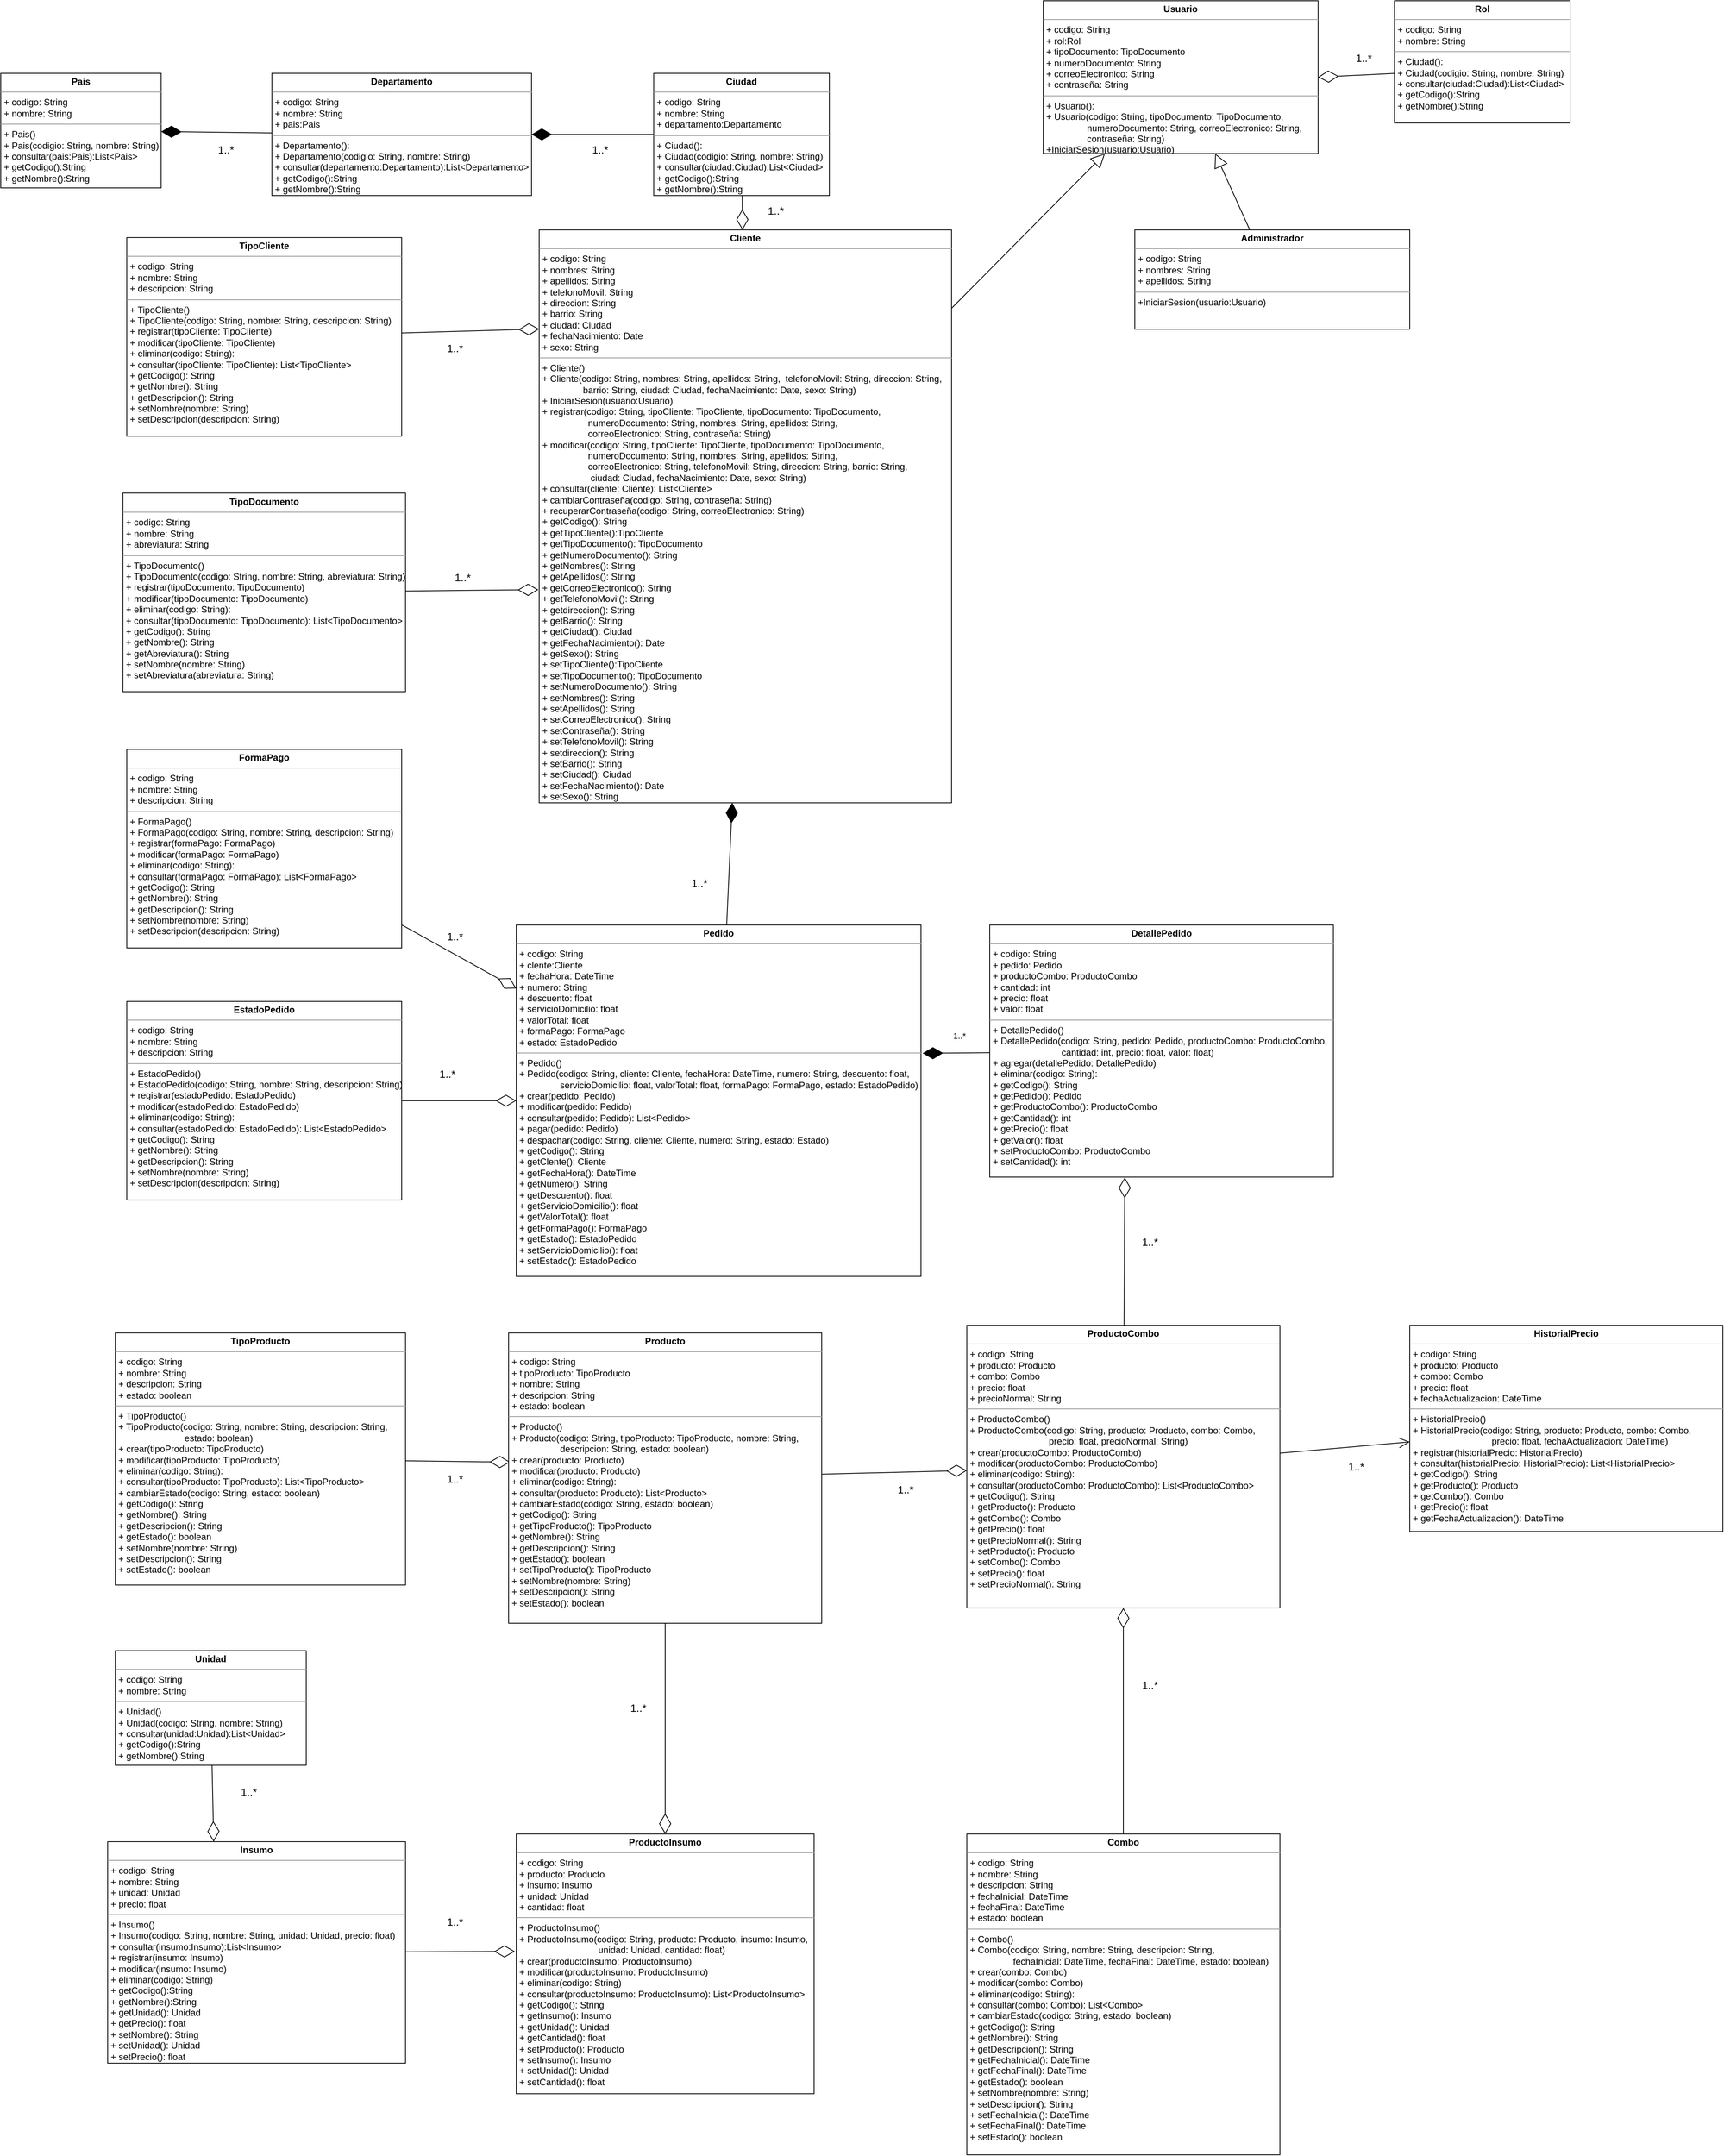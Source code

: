 <mxfile version="20.2.3" type="device"><diagram id="C5RBs43oDa-KdzZeNtuy" name="Page-1"><mxGraphModel dx="1108" dy="1714" grid="1" gridSize="10" guides="1" tooltips="1" connect="1" arrows="1" fold="1" page="1" pageScale="1" pageWidth="827" pageHeight="1169" math="0" shadow="0"><root><mxCell id="WIyWlLk6GJQsqaUBKTNV-0"/><mxCell id="WIyWlLk6GJQsqaUBKTNV-1" parent="WIyWlLk6GJQsqaUBKTNV-0"/><mxCell id="Rpp3UNZk21CJQ5G6D2tZ-0" value="&lt;p style=&quot;margin:0px;margin-top:4px;text-align:center;&quot;&gt;&lt;b&gt;Pais&lt;/b&gt;&lt;/p&gt;&lt;hr size=&quot;1&quot;&gt;&lt;p style=&quot;margin:0px;margin-left:4px;&quot;&gt;+ codigo: String&lt;/p&gt;&lt;p style=&quot;margin:0px;margin-left:4px;&quot;&gt;+ nombre: String&amp;nbsp;&amp;nbsp;&lt;/p&gt;&lt;hr size=&quot;1&quot;&gt;&lt;p style=&quot;margin:0px;margin-left:4px;&quot;&gt;+ Pais()&lt;/p&gt;&lt;p style=&quot;margin:0px;margin-left:4px;&quot;&gt;+ Pais(codigio: String, nombre: String)&lt;/p&gt;&lt;p style=&quot;margin:0px;margin-left:4px;&quot;&gt;+ consultar(pais:Pais):List&amp;lt;Pais&amp;gt;&lt;/p&gt;&lt;p style=&quot;margin:0px;margin-left:4px;&quot;&gt;+ getCodigo():String&lt;/p&gt;&lt;p style=&quot;margin:0px;margin-left:4px;&quot;&gt;+ getNombre():String&lt;/p&gt;&lt;p style=&quot;margin:0px;margin-left:4px;&quot;&gt;&lt;br&gt;&lt;/p&gt;&lt;p style=&quot;margin:0px;margin-left:4px;&quot;&gt;&lt;br&gt;&lt;/p&gt;" style="verticalAlign=top;align=left;overflow=fill;fontSize=12;fontFamily=Helvetica;html=1;" parent="WIyWlLk6GJQsqaUBKTNV-1" vertex="1"><mxGeometry x="45" y="-225" width="210" height="150" as="geometry"/></mxCell><mxCell id="56ablltsfTqTbjfUI1xH-10" style="endArrow=diamondThin;endFill=1;endSize=24;html=1;rounded=0;labelBackgroundColor=default;fontFamily=Helvetica;fontSize=11;fontColor=default;strokeColor=default;shape=connector;" parent="WIyWlLk6GJQsqaUBKTNV-1" source="Rpp3UNZk21CJQ5G6D2tZ-1" target="Rpp3UNZk21CJQ5G6D2tZ-0" edge="1"><mxGeometry relative="1" as="geometry"/></mxCell><mxCell id="Rpp3UNZk21CJQ5G6D2tZ-1" value="&lt;p style=&quot;margin:0px;margin-top:4px;text-align:center;&quot;&gt;&lt;b&gt;Departamento&lt;/b&gt;&lt;/p&gt;&lt;hr size=&quot;1&quot;&gt;&lt;p style=&quot;margin:0px;margin-left:4px;&quot;&gt;+ codigo: String&lt;/p&gt;&lt;p style=&quot;margin:0px;margin-left:4px;&quot;&gt;+ nombre: String&amp;nbsp;&amp;nbsp;&lt;/p&gt;&lt;p style=&quot;margin:0px;margin-left:4px;&quot;&gt;+ pais:Pais&lt;/p&gt;&lt;hr size=&quot;1&quot;&gt;&lt;p style=&quot;margin:0px;margin-left:4px;&quot;&gt;+ Departamento():&lt;/p&gt;&lt;p style=&quot;margin:0px;margin-left:4px;&quot;&gt;+ Departamento(codigio: String, nombre: String)&lt;/p&gt;&lt;p style=&quot;margin:0px;margin-left:4px;&quot;&gt;+ consultar(departamento:Departamento):List&amp;lt;Departamento&amp;gt;&lt;/p&gt;&lt;p style=&quot;margin:0px;margin-left:4px;&quot;&gt;+ getCodigo():String&lt;/p&gt;&lt;p style=&quot;margin:0px;margin-left:4px;&quot;&gt;+ getNombre():String&lt;/p&gt;&lt;p style=&quot;margin:0px;margin-left:4px;&quot;&gt;&lt;br&gt;&lt;/p&gt;&lt;p style=&quot;margin:0px;margin-left:4px;&quot;&gt;&lt;br&gt;&lt;/p&gt;" style="verticalAlign=top;align=left;overflow=fill;fontSize=12;fontFamily=Helvetica;html=1;" parent="WIyWlLk6GJQsqaUBKTNV-1" vertex="1"><mxGeometry x="400" y="-225" width="340" height="160" as="geometry"/></mxCell><mxCell id="56ablltsfTqTbjfUI1xH-7" style="endArrow=diamondThin;endFill=1;endSize=24;html=1;rounded=0;labelBackgroundColor=default;fontFamily=Helvetica;fontSize=11;fontColor=default;strokeColor=default;shape=connector;" parent="WIyWlLk6GJQsqaUBKTNV-1" source="Rpp3UNZk21CJQ5G6D2tZ-3" target="Rpp3UNZk21CJQ5G6D2tZ-1" edge="1"><mxGeometry relative="1" as="geometry"/></mxCell><mxCell id="XrMlVcEH4oRCiXc0tVLa-4" style="edgeStyle=none;shape=connector;rounded=0;orthogonalLoop=1;jettySize=auto;html=1;labelBackgroundColor=default;fontFamily=Helvetica;fontSize=11;fontColor=default;endArrow=diamondThin;endFill=0;endSize=24;strokeColor=default;" parent="WIyWlLk6GJQsqaUBKTNV-1" source="Rpp3UNZk21CJQ5G6D2tZ-3" target="XrMlVcEH4oRCiXc0tVLa-1" edge="1"><mxGeometry relative="1" as="geometry"/></mxCell><mxCell id="Rpp3UNZk21CJQ5G6D2tZ-3" value="&lt;p style=&quot;margin:0px;margin-top:4px;text-align:center;&quot;&gt;&lt;b&gt;Ciudad&lt;/b&gt;&lt;/p&gt;&lt;hr size=&quot;1&quot;&gt;&lt;p style=&quot;margin:0px;margin-left:4px;&quot;&gt;+ codigo: String&lt;/p&gt;&lt;p style=&quot;margin:0px;margin-left:4px;&quot;&gt;+ nombre: String&amp;nbsp;&amp;nbsp;&lt;/p&gt;&lt;p style=&quot;margin:0px;margin-left:4px;&quot;&gt;+ departamento:Departamento&lt;/p&gt;&lt;hr size=&quot;1&quot;&gt;&lt;p style=&quot;margin:0px;margin-left:4px;&quot;&gt;+ Ciudad():&lt;/p&gt;&lt;p style=&quot;margin:0px;margin-left:4px;&quot;&gt;+ Ciudad(codigio: String, nombre: String)&lt;/p&gt;&lt;p style=&quot;margin:0px;margin-left:4px;&quot;&gt;+ consultar(ciudad:Ciudad):List&amp;lt;Ciudad&amp;gt;&lt;/p&gt;&lt;p style=&quot;margin:0px;margin-left:4px;&quot;&gt;+ getCodigo():String&lt;/p&gt;&lt;p style=&quot;margin:0px;margin-left:4px;&quot;&gt;+ getNombre():String&lt;/p&gt;&lt;p style=&quot;margin:0px;margin-left:4px;&quot;&gt;&lt;br&gt;&lt;/p&gt;&lt;p style=&quot;margin:0px;margin-left:4px;&quot;&gt;&lt;br&gt;&lt;/p&gt;" style="verticalAlign=top;align=left;overflow=fill;fontSize=12;fontFamily=Helvetica;html=1;" parent="WIyWlLk6GJQsqaUBKTNV-1" vertex="1"><mxGeometry x="900" y="-225" width="230" height="160" as="geometry"/></mxCell><mxCell id="56ablltsfTqTbjfUI1xH-21" style="edgeStyle=none;shape=connector;rounded=0;orthogonalLoop=1;jettySize=auto;html=1;labelBackgroundColor=default;fontFamily=Helvetica;fontSize=11;fontColor=default;endArrow=diamondThin;endFill=0;endSize=24;strokeColor=default;" parent="WIyWlLk6GJQsqaUBKTNV-1" source="Rpp3UNZk21CJQ5G6D2tZ-7" target="nj-tDydXvnZKoSVtvVnb-13" edge="1"><mxGeometry relative="1" as="geometry"/></mxCell><mxCell id="Rpp3UNZk21CJQ5G6D2tZ-7" value="&lt;p style=&quot;margin:0px;margin-top:4px;text-align:center;&quot;&gt;&lt;b&gt;FormaPago&lt;/b&gt;&lt;/p&gt;&lt;hr size=&quot;1&quot;&gt;&lt;p style=&quot;margin:0px;margin-left:4px;&quot;&gt;+ codigo: String&lt;/p&gt;&lt;p style=&quot;margin:0px;margin-left:4px;&quot;&gt;+ nombre: String&lt;/p&gt;&lt;p style=&quot;margin:0px;margin-left:4px;&quot;&gt;+ descripcion: String&lt;/p&gt;&lt;hr size=&quot;1&quot;&gt;&lt;p style=&quot;margin:0px;margin-left:4px;&quot;&gt;+ FormaPago()&lt;/p&gt;&lt;p style=&quot;margin:0px;margin-left:4px;&quot;&gt;+ FormaPago(codigo: String, nombre: String, descripcion: String)&lt;/p&gt;&lt;p style=&quot;margin:0px;margin-left:4px;&quot;&gt;+ registrar(formaPago: FormaPago)&amp;nbsp;&lt;/p&gt;&lt;p style=&quot;margin:0px;margin-left:4px;&quot;&gt;+ modificar(formaPago: FormaPago)&lt;/p&gt;&lt;p style=&quot;margin:0px;margin-left:4px;&quot;&gt;+ eliminar(codigo: String):&lt;/p&gt;&lt;p style=&quot;margin:0px;margin-left:4px;&quot;&gt;+ consultar(formaPago: FormaPago): List&amp;lt;FormaPago&amp;gt;&amp;nbsp;&lt;/p&gt;&lt;p style=&quot;margin:0px;margin-left:4px;&quot;&gt;+ getCodigo(): String&lt;/p&gt;&lt;p style=&quot;margin:0px;margin-left:4px;&quot;&gt;+ getNombre(): String&lt;/p&gt;&lt;p style=&quot;margin:0px;margin-left:4px;&quot;&gt;+ getDescripcion(): String&lt;/p&gt;&lt;p style=&quot;margin:0px;margin-left:4px;&quot;&gt;+ setNombre(nombre: String)&lt;/p&gt;&lt;p style=&quot;margin:0px;margin-left:4px;&quot;&gt;+ setDescripcion(descripcion: String)&lt;/p&gt;&lt;p style=&quot;margin:0px;margin-left:4px;&quot;&gt;&lt;br&gt;&lt;/p&gt;" style="verticalAlign=top;align=left;overflow=fill;fontSize=12;fontFamily=Helvetica;html=1;" parent="WIyWlLk6GJQsqaUBKTNV-1" vertex="1"><mxGeometry x="210" y="660" width="360" height="260" as="geometry"/></mxCell><mxCell id="XrMlVcEH4oRCiXc0tVLa-6" style="edgeStyle=none;shape=connector;rounded=0;orthogonalLoop=1;jettySize=auto;html=1;labelBackgroundColor=default;fontFamily=Helvetica;fontSize=11;fontColor=default;endArrow=diamondThin;endFill=0;endSize=24;strokeColor=default;entryX=-0.002;entryY=0.628;entryDx=0;entryDy=0;entryPerimeter=0;" parent="WIyWlLk6GJQsqaUBKTNV-1" source="nj-tDydXvnZKoSVtvVnb-7" target="XrMlVcEH4oRCiXc0tVLa-1" edge="1"><mxGeometry relative="1" as="geometry"><mxPoint x="740" y="460" as="targetPoint"/></mxGeometry></mxCell><mxCell id="nj-tDydXvnZKoSVtvVnb-7" value="&lt;p style=&quot;margin:0px;margin-top:4px;text-align:center;&quot;&gt;&lt;b&gt;TipoDocumento&lt;/b&gt;&lt;/p&gt;&lt;hr size=&quot;1&quot;&gt;&lt;p style=&quot;margin:0px;margin-left:4px;&quot;&gt;+ codigo: String&lt;/p&gt;&lt;p style=&quot;margin:0px;margin-left:4px;&quot;&gt;+ nombre: String&lt;/p&gt;&lt;p style=&quot;margin:0px;margin-left:4px;&quot;&gt;+ abreviatura: String&lt;/p&gt;&lt;hr size=&quot;1&quot;&gt;&lt;p style=&quot;margin:0px;margin-left:4px;&quot;&gt;+ TipoDocumento()&lt;/p&gt;&lt;p style=&quot;margin:0px;margin-left:4px;&quot;&gt;+ TipoDocumento(codigo: String, nombre: String, abreviatura: String)&lt;/p&gt;&lt;p style=&quot;margin:0px;margin-left:4px;&quot;&gt;+ registrar(tipoDocumento: TipoDocumento)&amp;nbsp;&lt;/p&gt;&lt;p style=&quot;margin:0px;margin-left:4px;&quot;&gt;+ modificar(tipoDocumento: TipoDocumento)&lt;/p&gt;&lt;p style=&quot;margin:0px;margin-left:4px;&quot;&gt;+ eliminar(codigo: String):&lt;/p&gt;&lt;p style=&quot;margin:0px;margin-left:4px;&quot;&gt;+ consultar(tipoDocumento: TipoDocumento): List&amp;lt;TipoDocumento&amp;gt;&amp;nbsp;&lt;/p&gt;&lt;p style=&quot;margin:0px;margin-left:4px;&quot;&gt;+ getCodigo(): String&lt;/p&gt;&lt;p style=&quot;margin:0px;margin-left:4px;&quot;&gt;+ getNombre(): String&lt;/p&gt;&lt;p style=&quot;margin:0px;margin-left:4px;&quot;&gt;+ getAbreviatura(): String&lt;/p&gt;&lt;p style=&quot;margin:0px;margin-left:4px;&quot;&gt;+ setNombre(nombre: String)&lt;/p&gt;&lt;p style=&quot;margin:0px;margin-left:4px;&quot;&gt;+ setAbreviatura(abreviatura: String)&lt;/p&gt;&lt;p style=&quot;margin:0px;margin-left:4px;&quot;&gt;&lt;br&gt;&lt;/p&gt;" style="verticalAlign=top;align=left;overflow=fill;fontSize=12;fontFamily=Helvetica;html=1;" parent="WIyWlLk6GJQsqaUBKTNV-1" vertex="1"><mxGeometry x="205" y="324.5" width="370" height="260" as="geometry"/></mxCell><mxCell id="XrMlVcEH4oRCiXc0tVLa-5" style="edgeStyle=none;shape=connector;rounded=0;orthogonalLoop=1;jettySize=auto;html=1;entryX=0;entryY=0.173;entryDx=0;entryDy=0;entryPerimeter=0;labelBackgroundColor=default;fontFamily=Helvetica;fontSize=11;fontColor=default;endArrow=diamondThin;endFill=0;endSize=24;strokeColor=default;" parent="WIyWlLk6GJQsqaUBKTNV-1" source="nj-tDydXvnZKoSVtvVnb-8" target="XrMlVcEH4oRCiXc0tVLa-1" edge="1"><mxGeometry relative="1" as="geometry"/></mxCell><mxCell id="nj-tDydXvnZKoSVtvVnb-8" value="&lt;p style=&quot;margin:0px;margin-top:4px;text-align:center;&quot;&gt;&lt;b&gt;TipoCliente&lt;/b&gt;&lt;/p&gt;&lt;hr size=&quot;1&quot;&gt;&lt;p style=&quot;margin:0px;margin-left:4px;&quot;&gt;+ codigo: String&lt;/p&gt;&lt;p style=&quot;margin:0px;margin-left:4px;&quot;&gt;+ nombre: String&lt;/p&gt;&lt;p style=&quot;margin:0px;margin-left:4px;&quot;&gt;+ descripcion: String&lt;/p&gt;&lt;hr size=&quot;1&quot;&gt;&lt;p style=&quot;margin:0px;margin-left:4px;&quot;&gt;+ TipoCliente()&lt;/p&gt;&lt;p style=&quot;margin:0px;margin-left:4px;&quot;&gt;+ TipoCliente(codigo: String, nombre: String, descripcion: String)&lt;/p&gt;&lt;p style=&quot;margin:0px;margin-left:4px;&quot;&gt;+ registrar(tipoCliente: TipoCliente)&amp;nbsp;&lt;/p&gt;&lt;p style=&quot;margin:0px;margin-left:4px;&quot;&gt;+ modificar(tipoCliente: TipoCliente)&lt;/p&gt;&lt;p style=&quot;margin:0px;margin-left:4px;&quot;&gt;+ eliminar(codigo: String):&lt;/p&gt;&lt;p style=&quot;margin:0px;margin-left:4px;&quot;&gt;+ consultar(tipoCliente: TipoCliente): List&amp;lt;TipoCliente&amp;gt;&amp;nbsp;&lt;/p&gt;&lt;p style=&quot;margin:0px;margin-left:4px;&quot;&gt;+ getCodigo(): String&lt;/p&gt;&lt;p style=&quot;margin:0px;margin-left:4px;&quot;&gt;+ getNombre(): String&lt;/p&gt;&lt;p style=&quot;margin:0px;margin-left:4px;&quot;&gt;+ getDescripcion(): String&lt;/p&gt;&lt;p style=&quot;margin:0px;margin-left:4px;&quot;&gt;+ setNombre(nombre: String)&lt;/p&gt;&lt;p style=&quot;margin:0px;margin-left:4px;&quot;&gt;+ setDescripcion(descripcion: String)&lt;/p&gt;&lt;p style=&quot;margin:0px;margin-left:4px;&quot;&gt;&lt;br&gt;&lt;/p&gt;" style="verticalAlign=top;align=left;overflow=fill;fontSize=12;fontFamily=Helvetica;html=1;" parent="WIyWlLk6GJQsqaUBKTNV-1" vertex="1"><mxGeometry x="210" y="-10" width="360" height="260" as="geometry"/></mxCell><mxCell id="56ablltsfTqTbjfUI1xH-19" style="edgeStyle=none;shape=connector;rounded=0;orthogonalLoop=1;jettySize=auto;html=1;entryX=0;entryY=0.5;entryDx=0;entryDy=0;labelBackgroundColor=default;fontFamily=Helvetica;fontSize=11;fontColor=default;endArrow=diamondThin;endFill=0;endSize=24;strokeColor=default;" parent="WIyWlLk6GJQsqaUBKTNV-1" source="nj-tDydXvnZKoSVtvVnb-11" target="nj-tDydXvnZKoSVtvVnb-13" edge="1"><mxGeometry relative="1" as="geometry"/></mxCell><mxCell id="nj-tDydXvnZKoSVtvVnb-11" value="&lt;p style=&quot;margin:0px;margin-top:4px;text-align:center;&quot;&gt;&lt;b&gt;EstadoPedido&lt;/b&gt;&lt;/p&gt;&lt;hr size=&quot;1&quot;&gt;&lt;p style=&quot;margin:0px;margin-left:4px;&quot;&gt;+ codigo: String&lt;/p&gt;&lt;p style=&quot;margin:0px;margin-left:4px;&quot;&gt;+ nombre: String&lt;/p&gt;&lt;p style=&quot;margin:0px;margin-left:4px;&quot;&gt;+ descripcion: String&lt;/p&gt;&lt;hr size=&quot;1&quot;&gt;&lt;p style=&quot;margin:0px;margin-left:4px;&quot;&gt;+ EstadoPedido()&lt;/p&gt;&lt;p style=&quot;margin:0px;margin-left:4px;&quot;&gt;+ EstadoPedido(codigo: String, nombre: String, descripcion: String)&lt;/p&gt;&lt;p style=&quot;margin:0px;margin-left:4px;&quot;&gt;+ registrar(estadoPedido: EstadoPedido)&amp;nbsp;&lt;/p&gt;&lt;p style=&quot;margin:0px;margin-left:4px;&quot;&gt;+ modificar(estadoPedido: EstadoPedido)&lt;/p&gt;&lt;p style=&quot;margin:0px;margin-left:4px;&quot;&gt;+ eliminar(codigo: String):&lt;/p&gt;&lt;p style=&quot;margin:0px;margin-left:4px;&quot;&gt;+ consultar(estadoPedido: EstadoPedido): List&amp;lt;EstadoPedido&amp;gt;&amp;nbsp;&lt;/p&gt;&lt;p style=&quot;margin:0px;margin-left:4px;&quot;&gt;+ getCodigo(): String&lt;/p&gt;&lt;p style=&quot;margin:0px;margin-left:4px;&quot;&gt;+ getNombre(): String&lt;/p&gt;&lt;p style=&quot;margin:0px;margin-left:4px;&quot;&gt;+ getDescripcion(): String&lt;/p&gt;&lt;p style=&quot;margin:0px;margin-left:4px;&quot;&gt;+ setNombre(nombre: String)&lt;/p&gt;&lt;p style=&quot;margin:0px;margin-left:4px;&quot;&gt;+ setDescripcion(descripcion: String)&lt;/p&gt;&lt;p style=&quot;margin:0px;margin-left:4px;&quot;&gt;&lt;br&gt;&lt;/p&gt;" style="verticalAlign=top;align=left;overflow=fill;fontSize=12;fontFamily=Helvetica;html=1;" parent="WIyWlLk6GJQsqaUBKTNV-1" vertex="1"><mxGeometry x="210" y="990" width="360" height="260" as="geometry"/></mxCell><mxCell id="XrMlVcEH4oRCiXc0tVLa-7" style="endArrow=diamondThin;endFill=1;endSize=24;html=1;rounded=0;labelBackgroundColor=default;fontFamily=Helvetica;fontSize=11;fontColor=default;strokeColor=default;shape=connector;" parent="WIyWlLk6GJQsqaUBKTNV-1" source="nj-tDydXvnZKoSVtvVnb-13" target="XrMlVcEH4oRCiXc0tVLa-1" edge="1"><mxGeometry relative="1" as="geometry"/></mxCell><mxCell id="nj-tDydXvnZKoSVtvVnb-13" value="&lt;p style=&quot;margin:0px;margin-top:4px;text-align:center;&quot;&gt;&lt;b&gt;Pedido&lt;/b&gt;&lt;/p&gt;&lt;hr size=&quot;1&quot;&gt;&lt;p style=&quot;margin:0px;margin-left:4px;&quot;&gt;+ codigo: String&lt;/p&gt;&lt;p style=&quot;margin:0px;margin-left:4px;&quot;&gt;+ clente:Cliente&lt;/p&gt;&lt;p style=&quot;margin:0px;margin-left:4px;&quot;&gt;+ fechaHora: DateTime&lt;/p&gt;&lt;p style=&quot;margin:0px;margin-left:4px;&quot;&gt;+ numero: String&lt;/p&gt;&lt;p style=&quot;margin:0px;margin-left:4px;&quot;&gt;+ descuento&lt;span style=&quot;background-color: initial;&quot;&gt;: float&lt;/span&gt;&lt;/p&gt;&lt;p style=&quot;margin:0px;margin-left:4px;&quot;&gt;+ servicioDomicilio: float&lt;/p&gt;&lt;p style=&quot;margin:0px;margin-left:4px;&quot;&gt;+ valorTotal: float&lt;/p&gt;&lt;p style=&quot;margin:0px;margin-left:4px;&quot;&gt;+ formaPago: FormaPago&lt;/p&gt;&lt;p style=&quot;margin:0px;margin-left:4px;&quot;&gt;+ estado: EstadoPedido&lt;/p&gt;&lt;hr size=&quot;1&quot;&gt;&lt;p style=&quot;margin:0px;margin-left:4px;&quot;&gt;+ Pedido()&lt;/p&gt;&lt;p style=&quot;margin:0px;margin-left:4px;&quot;&gt;+ Pedido(codigo: String, cliente: Cliente, fechaHora: DateTime, numero: String, descuento: float,&lt;/p&gt;&lt;p style=&quot;margin:0px;margin-left:4px;&quot;&gt;&amp;nbsp; &amp;nbsp; &amp;nbsp; &amp;nbsp; &amp;nbsp; &amp;nbsp; &amp;nbsp; &amp;nbsp; servicioDomicilio: float, valorTotal: float, formaPago: FormaPago, estado: EstadoPedido)&amp;nbsp;&lt;/p&gt;&lt;p style=&quot;margin:0px;margin-left:4px;&quot;&gt;&lt;span style=&quot;background-color: initial;&quot;&gt;+ crear(pedido: Pedido)&lt;/span&gt;&lt;/p&gt;&lt;p style=&quot;margin:0px;margin-left:4px;&quot;&gt;&lt;span style=&quot;background-color: initial;&quot;&gt;+ modificar(pedido: Pedido)&lt;/span&gt;&lt;/p&gt;&lt;p style=&quot;margin:0px;margin-left:4px;&quot;&gt;&lt;span style=&quot;background-color: initial;&quot;&gt;+ consultar(pedido: Pedido): List&amp;lt;Pedido&amp;gt;&lt;/span&gt;&lt;/p&gt;&lt;p style=&quot;margin:0px;margin-left:4px;&quot;&gt;&lt;span style=&quot;background-color: initial;&quot;&gt;+ pagar(pedido: Pedido)&lt;/span&gt;&lt;/p&gt;&lt;p style=&quot;margin:0px;margin-left:4px;&quot;&gt;&lt;span style=&quot;background-color: initial;&quot;&gt;+ despachar(codigo: String, cliente: Cliente, numero: String, estado: Estado)&lt;/span&gt;&lt;/p&gt;&lt;p style=&quot;margin: 0px 0px 0px 4px;&quot;&gt;+ getCodigo(): String&lt;/p&gt;&lt;p style=&quot;margin: 0px 0px 0px 4px;&quot;&gt;+ getClente(): Cliente&lt;/p&gt;&lt;p style=&quot;margin: 0px 0px 0px 4px;&quot;&gt;+ getFechaHora(): DateTime&lt;/p&gt;&lt;p style=&quot;margin: 0px 0px 0px 4px;&quot;&gt;+ getNumero(): String&lt;/p&gt;&lt;p style=&quot;margin: 0px 0px 0px 4px;&quot;&gt;+ getDescuento()&lt;span style=&quot;background-color: initial;&quot;&gt;: float&lt;/span&gt;&lt;/p&gt;&lt;p style=&quot;margin: 0px 0px 0px 4px;&quot;&gt;+ getServicioDomicilio(): float&lt;/p&gt;&lt;p style=&quot;margin: 0px 0px 0px 4px;&quot;&gt;+ getValorTotal(): float&lt;/p&gt;&lt;p style=&quot;margin: 0px 0px 0px 4px;&quot;&gt;+ getF&lt;span style=&quot;background-color: initial;&quot;&gt;ormaPago(): FormaPago&lt;/span&gt;&lt;/p&gt;&lt;p style=&quot;margin: 0px 0px 0px 4px;&quot;&gt;+ getEstado(): EstadoPedido&lt;/p&gt;&lt;p style=&quot;margin: 0px 0px 0px 4px;&quot;&gt;+ se&lt;span style=&quot;background-color: initial;&quot;&gt;tServicioDomicilio(): float&lt;/span&gt;&lt;/p&gt;&lt;p style=&quot;margin: 0px 0px 0px 4px;&quot;&gt;&lt;span style=&quot;background-color: initial;&quot;&gt;+ setEstado(): EstadoPedido&lt;/span&gt;&lt;/p&gt;&lt;div&gt;&lt;span style=&quot;background-color: initial;&quot;&gt;&lt;br&gt;&lt;/span&gt;&lt;/div&gt;&lt;p style=&quot;margin:0px;margin-left:4px;&quot;&gt;&lt;span style=&quot;background-color: initial;&quot;&gt;&lt;br&gt;&lt;/span&gt;&lt;/p&gt;&lt;p style=&quot;margin:0px;margin-left:4px;&quot;&gt;&lt;br&gt;&lt;/p&gt;" style="verticalAlign=top;align=left;overflow=fill;fontSize=12;fontFamily=Helvetica;html=1;" parent="WIyWlLk6GJQsqaUBKTNV-1" vertex="1"><mxGeometry x="720" y="890" width="530" height="460" as="geometry"/></mxCell><mxCell id="56ablltsfTqTbjfUI1xH-46" style="edgeStyle=none;shape=connector;rounded=0;orthogonalLoop=1;jettySize=auto;html=1;entryX=0.356;entryY=0;entryDx=0;entryDy=0;entryPerimeter=0;labelBackgroundColor=default;fontFamily=Helvetica;fontSize=11;fontColor=default;endArrow=diamondThin;endFill=0;endSize=24;strokeColor=default;" parent="WIyWlLk6GJQsqaUBKTNV-1" source="nj-tDydXvnZKoSVtvVnb-15" target="nj-tDydXvnZKoSVtvVnb-16" edge="1"><mxGeometry relative="1" as="geometry"/></mxCell><mxCell id="nj-tDydXvnZKoSVtvVnb-15" value="&lt;p style=&quot;margin:0px;margin-top:4px;text-align:center;&quot;&gt;&lt;b&gt;Unidad&lt;/b&gt;&lt;/p&gt;&lt;hr size=&quot;1&quot;&gt;&lt;p style=&quot;margin:0px;margin-left:4px;&quot;&gt;+ codigo: String&lt;/p&gt;&lt;p style=&quot;margin:0px;margin-left:4px;&quot;&gt;+ nombre: String&amp;nbsp;&amp;nbsp;&lt;/p&gt;&lt;hr size=&quot;1&quot;&gt;&lt;p style=&quot;margin:0px;margin-left:4px;&quot;&gt;+ Unidad()&lt;/p&gt;&lt;p style=&quot;margin:0px;margin-left:4px;&quot;&gt;+ Unidad(codigo: String, nombre: String)&lt;/p&gt;&lt;p style=&quot;margin:0px;margin-left:4px;&quot;&gt;+ consultar(unidad:Unidad):List&amp;lt;Unidad&amp;gt;&lt;/p&gt;&lt;p style=&quot;margin:0px;margin-left:4px;&quot;&gt;&lt;span style=&quot;background-color: initial;&quot;&gt;+ getCodigo():String&lt;/span&gt;&lt;br&gt;&lt;/p&gt;&lt;p style=&quot;margin:0px;margin-left:4px;&quot;&gt;+ getNombre():String&lt;/p&gt;&lt;p style=&quot;margin:0px;margin-left:4px;&quot;&gt;&lt;br&gt;&lt;/p&gt;&lt;p style=&quot;margin:0px;margin-left:4px;&quot;&gt;&lt;br&gt;&lt;/p&gt;" style="verticalAlign=top;align=left;overflow=fill;fontSize=12;fontFamily=Helvetica;html=1;" parent="WIyWlLk6GJQsqaUBKTNV-1" vertex="1"><mxGeometry x="195" y="1840" width="250" height="150" as="geometry"/></mxCell><mxCell id="56ablltsfTqTbjfUI1xH-47" style="edgeStyle=none;shape=connector;rounded=0;orthogonalLoop=1;jettySize=auto;html=1;entryX=-0.005;entryY=0.452;entryDx=0;entryDy=0;entryPerimeter=0;labelBackgroundColor=default;fontFamily=Helvetica;fontSize=11;fontColor=default;endArrow=diamondThin;endFill=0;endSize=24;strokeColor=default;" parent="WIyWlLk6GJQsqaUBKTNV-1" source="nj-tDydXvnZKoSVtvVnb-16" target="nj-tDydXvnZKoSVtvVnb-20" edge="1"><mxGeometry relative="1" as="geometry"/></mxCell><mxCell id="nj-tDydXvnZKoSVtvVnb-16" value="&lt;p style=&quot;margin:0px;margin-top:4px;text-align:center;&quot;&gt;&lt;b&gt;Insumo&lt;/b&gt;&lt;/p&gt;&lt;hr size=&quot;1&quot;&gt;&lt;p style=&quot;margin:0px;margin-left:4px;&quot;&gt;+ codigo: String&lt;/p&gt;&lt;p style=&quot;margin:0px;margin-left:4px;&quot;&gt;+ nombre: String&amp;nbsp;&amp;nbsp;&lt;/p&gt;&lt;p style=&quot;margin:0px;margin-left:4px;&quot;&gt;+ unidad: Unidad&lt;/p&gt;&lt;p style=&quot;margin:0px;margin-left:4px;&quot;&gt;+ precio: float&lt;/p&gt;&lt;hr size=&quot;1&quot;&gt;&lt;p style=&quot;margin:0px;margin-left:4px;&quot;&gt;+ Insumo()&lt;/p&gt;&lt;p style=&quot;margin:0px;margin-left:4px;&quot;&gt;+ Insumo(codigo: String, nombre: String, unidad: Unidad, precio: float)&lt;/p&gt;&lt;p style=&quot;margin:0px;margin-left:4px;&quot;&gt;+ consultar(insumo:Insumo):List&amp;lt;Insumo&amp;gt;&lt;/p&gt;&lt;p style=&quot;margin:0px;margin-left:4px;&quot;&gt;+ registrar(insumo: Insumo)&lt;/p&gt;&lt;p style=&quot;margin:0px;margin-left:4px;&quot;&gt;+ modificar(insumo: Insumo)&lt;/p&gt;&lt;p style=&quot;margin:0px;margin-left:4px;&quot;&gt;+ eliminar(codigo: String)&lt;/p&gt;&lt;p style=&quot;margin:0px;margin-left:4px;&quot;&gt;&lt;span style=&quot;background-color: initial;&quot;&gt;+ getCodigo():String&lt;/span&gt;&lt;br&gt;&lt;/p&gt;&lt;p style=&quot;margin:0px;margin-left:4px;&quot;&gt;+ getNombre():String&lt;/p&gt;&lt;p style=&quot;margin:0px;margin-left:4px;&quot;&gt;+ getUnidad(): Unidad&lt;/p&gt;&lt;p style=&quot;margin:0px;margin-left:4px;&quot;&gt;+ getPrecio(): float&lt;/p&gt;&lt;p style=&quot;margin:0px;margin-left:4px;&quot;&gt;+ setNombre(): String&lt;/p&gt;&lt;p style=&quot;margin:0px;margin-left:4px;&quot;&gt;+ setUnidad(): Unidad&lt;/p&gt;&lt;p style=&quot;margin:0px;margin-left:4px;&quot;&gt;+ setPrecio(): float&lt;/p&gt;&lt;p style=&quot;margin:0px;margin-left:4px;&quot;&gt;&lt;br&gt;&lt;/p&gt;&lt;p style=&quot;margin:0px;margin-left:4px;&quot;&gt;&lt;br&gt;&lt;/p&gt;" style="verticalAlign=top;align=left;overflow=fill;fontSize=12;fontFamily=Helvetica;html=1;" parent="WIyWlLk6GJQsqaUBKTNV-1" vertex="1"><mxGeometry x="185" y="2090" width="390" height="290" as="geometry"/></mxCell><mxCell id="56ablltsfTqTbjfUI1xH-27" style="edgeStyle=none;shape=connector;rounded=0;orthogonalLoop=1;jettySize=auto;html=1;entryX=0.005;entryY=0.445;entryDx=0;entryDy=0;entryPerimeter=0;labelBackgroundColor=default;fontFamily=Helvetica;fontSize=11;fontColor=default;endArrow=diamondThin;endFill=0;endSize=24;strokeColor=default;" parent="WIyWlLk6GJQsqaUBKTNV-1" source="nj-tDydXvnZKoSVtvVnb-17" target="nj-tDydXvnZKoSVtvVnb-18" edge="1"><mxGeometry relative="1" as="geometry"/></mxCell><mxCell id="nj-tDydXvnZKoSVtvVnb-17" value="&lt;p style=&quot;margin:0px;margin-top:4px;text-align:center;&quot;&gt;&lt;b&gt;TipoProducto&lt;/b&gt;&lt;/p&gt;&lt;hr size=&quot;1&quot;&gt;&lt;p style=&quot;margin:0px;margin-left:4px;&quot;&gt;+ codigo: String&lt;/p&gt;&lt;p style=&quot;margin:0px;margin-left:4px;&quot;&gt;+ nombre: String&lt;/p&gt;&lt;p style=&quot;margin:0px;margin-left:4px;&quot;&gt;+ descripcion: String&lt;/p&gt;&lt;p style=&quot;margin:0px;margin-left:4px;&quot;&gt;+ estado: boolean&lt;/p&gt;&lt;hr size=&quot;1&quot;&gt;&lt;p style=&quot;margin:0px;margin-left:4px;&quot;&gt;+ TipoProducto()&lt;/p&gt;&lt;p style=&quot;margin:0px;margin-left:4px;&quot;&gt;+ TipoProducto(codigo: String, nombre: String, descripcion: String,&lt;/p&gt;&lt;p style=&quot;margin:0px;margin-left:4px;&quot;&gt;&amp;nbsp; &amp;nbsp; &amp;nbsp; &amp;nbsp; &amp;nbsp; &amp;nbsp; &amp;nbsp; &amp;nbsp; &amp;nbsp; &amp;nbsp; &amp;nbsp; &amp;nbsp; &amp;nbsp; estado: boolean)&lt;/p&gt;&lt;p style=&quot;margin:0px;margin-left:4px;&quot;&gt;+ crear(tipoProducto: TipoProducto)&amp;nbsp;&lt;/p&gt;&lt;p style=&quot;margin:0px;margin-left:4px;&quot;&gt;+ modificar(tipoProducto: TipoProducto)&lt;/p&gt;&lt;p style=&quot;margin:0px;margin-left:4px;&quot;&gt;+ eliminar(codigo: String):&lt;/p&gt;&lt;p style=&quot;margin:0px;margin-left:4px;&quot;&gt;+ consultar(tipoProducto: TipoProducto): List&amp;lt;TipoProducto&amp;gt;&amp;nbsp;&lt;/p&gt;&lt;p style=&quot;margin:0px;margin-left:4px;&quot;&gt;+ cambiarEstado(codigo: String, estado: boolean)&lt;/p&gt;&lt;p style=&quot;margin:0px;margin-left:4px;&quot;&gt;+ getCodigo(): String&lt;/p&gt;&lt;p style=&quot;margin:0px;margin-left:4px;&quot;&gt;+ getNombre(): String&lt;/p&gt;&lt;p style=&quot;margin:0px;margin-left:4px;&quot;&gt;+ getDescripcion(): String&lt;/p&gt;&lt;p style=&quot;margin:0px;margin-left:4px;&quot;&gt;+ getEstado(): boolean&lt;/p&gt;&lt;p style=&quot;margin:0px;margin-left:4px;&quot;&gt;+ setNombre(nombre: String)&lt;/p&gt;&lt;p style=&quot;margin:0px;margin-left:4px;&quot;&gt;+ setDescripcion(): String&lt;/p&gt;&lt;p style=&quot;margin:0px;margin-left:4px;&quot;&gt;+ setEstado(): boolean&lt;/p&gt;&lt;p style=&quot;margin:0px;margin-left:4px;&quot;&gt;&lt;br&gt;&lt;/p&gt;" style="verticalAlign=top;align=left;overflow=fill;fontSize=12;fontFamily=Helvetica;html=1;" parent="WIyWlLk6GJQsqaUBKTNV-1" vertex="1"><mxGeometry x="195" y="1424" width="380" height="330" as="geometry"/></mxCell><mxCell id="56ablltsfTqTbjfUI1xH-48" style="edgeStyle=none;shape=connector;rounded=0;orthogonalLoop=1;jettySize=auto;html=1;labelBackgroundColor=default;fontFamily=Helvetica;fontSize=11;fontColor=default;endArrow=diamondThin;endFill=0;endSize=24;strokeColor=default;" parent="WIyWlLk6GJQsqaUBKTNV-1" source="nj-tDydXvnZKoSVtvVnb-18" target="nj-tDydXvnZKoSVtvVnb-20" edge="1"><mxGeometry relative="1" as="geometry"/></mxCell><mxCell id="56ablltsfTqTbjfUI1xH-51" style="edgeStyle=none;shape=connector;rounded=0;orthogonalLoop=1;jettySize=auto;html=1;labelBackgroundColor=default;fontFamily=Helvetica;fontSize=11;fontColor=default;endArrow=diamondThin;endFill=0;endSize=24;strokeColor=default;" parent="WIyWlLk6GJQsqaUBKTNV-1" source="nj-tDydXvnZKoSVtvVnb-18" target="nj-tDydXvnZKoSVtvVnb-22" edge="1"><mxGeometry relative="1" as="geometry"/></mxCell><mxCell id="nj-tDydXvnZKoSVtvVnb-18" value="&lt;p style=&quot;margin:0px;margin-top:4px;text-align:center;&quot;&gt;&lt;b&gt;Producto&lt;/b&gt;&lt;/p&gt;&lt;hr size=&quot;1&quot;&gt;&lt;p style=&quot;margin:0px;margin-left:4px;&quot;&gt;+ codigo: String&lt;/p&gt;&lt;p style=&quot;margin:0px;margin-left:4px;&quot;&gt;+ tipoProducto: TipoProducto&lt;/p&gt;&lt;p style=&quot;margin:0px;margin-left:4px;&quot;&gt;+ nombre: String&lt;/p&gt;&lt;p style=&quot;margin:0px;margin-left:4px;&quot;&gt;+ descripcion: String&lt;/p&gt;&lt;p style=&quot;margin:0px;margin-left:4px;&quot;&gt;+ estado: boolean&lt;/p&gt;&lt;hr size=&quot;1&quot;&gt;&lt;p style=&quot;margin:0px;margin-left:4px;&quot;&gt;+ Producto()&lt;/p&gt;&lt;p style=&quot;margin:0px;margin-left:4px;&quot;&gt;+ Producto(codigo: String, tipoProducto: TipoProducto,&amp;nbsp;&lt;span style=&quot;background-color: initial;&quot;&gt;nombre: String,&amp;nbsp;&lt;/span&gt;&lt;/p&gt;&lt;p style=&quot;margin:0px;margin-left:4px;&quot;&gt;&lt;span style=&quot;background-color: initial;&quot;&gt;&amp;nbsp; &amp;nbsp; &amp;nbsp; &amp;nbsp; &amp;nbsp; &amp;nbsp; &amp;nbsp; &amp;nbsp; &amp;nbsp; &amp;nbsp;descripcion: String, e&lt;/span&gt;&lt;span style=&quot;background-color: initial;&quot;&gt;stado: boolean)&lt;/span&gt;&lt;/p&gt;&lt;p style=&quot;margin:0px;margin-left:4px;&quot;&gt;+ crear(producto: Producto)&amp;nbsp;&lt;/p&gt;&lt;p style=&quot;margin:0px;margin-left:4px;&quot;&gt;+ modificar(producto: Producto)&lt;/p&gt;&lt;p style=&quot;margin:0px;margin-left:4px;&quot;&gt;+ eliminar(codigo: String):&lt;/p&gt;&lt;p style=&quot;margin:0px;margin-left:4px;&quot;&gt;+ consultar(producto: Producto): List&amp;lt;Producto&amp;gt;&amp;nbsp;&lt;/p&gt;&lt;p style=&quot;margin:0px;margin-left:4px;&quot;&gt;+ cambiarEstado(codigo: String, estado: boolean)&lt;/p&gt;&lt;p style=&quot;margin:0px;margin-left:4px;&quot;&gt;+ getCodigo(): String&lt;/p&gt;&lt;p style=&quot;margin:0px;margin-left:4px;&quot;&gt;+ getTipoProducto(): TipoProducto&lt;/p&gt;&lt;p style=&quot;margin:0px;margin-left:4px;&quot;&gt;+ getNombre(): String&lt;/p&gt;&lt;p style=&quot;margin:0px;margin-left:4px;&quot;&gt;+ getDescripcion(): String&lt;/p&gt;&lt;p style=&quot;margin:0px;margin-left:4px;&quot;&gt;+ getEstado(): boolean&lt;/p&gt;&lt;p style=&quot;margin:0px;margin-left:4px;&quot;&gt;+ setTipoProducto(): TipoProducto&lt;/p&gt;&lt;p style=&quot;margin:0px;margin-left:4px;&quot;&gt;+ setNombre(nombre: String)&lt;/p&gt;&lt;p style=&quot;margin:0px;margin-left:4px;&quot;&gt;+ setDescripcion(): String&lt;/p&gt;&lt;p style=&quot;margin:0px;margin-left:4px;&quot;&gt;+ setEstado(): boolean&lt;/p&gt;&lt;p style=&quot;margin:0px;margin-left:4px;&quot;&gt;&lt;br&gt;&lt;/p&gt;" style="verticalAlign=top;align=left;overflow=fill;fontSize=12;fontFamily=Helvetica;html=1;" parent="WIyWlLk6GJQsqaUBKTNV-1" vertex="1"><mxGeometry x="710" y="1424" width="410" height="380" as="geometry"/></mxCell><mxCell id="nj-tDydXvnZKoSVtvVnb-20" value="&lt;p style=&quot;margin:0px;margin-top:4px;text-align:center;&quot;&gt;&lt;b&gt;ProductoInsumo&lt;/b&gt;&lt;/p&gt;&lt;hr size=&quot;1&quot;&gt;&lt;p style=&quot;margin:0px;margin-left:4px;&quot;&gt;+ codigo: String&lt;/p&gt;&lt;p style=&quot;margin:0px;margin-left:4px;&quot;&gt;+ producto: Producto&lt;/p&gt;&lt;p style=&quot;margin:0px;margin-left:4px;&quot;&gt;+ insumo: Insumo&lt;/p&gt;&lt;p style=&quot;margin:0px;margin-left:4px;&quot;&gt;+ unidad: Unidad&lt;/p&gt;&lt;p style=&quot;margin:0px;margin-left:4px;&quot;&gt;+ cantidad: float&lt;/p&gt;&lt;hr size=&quot;1&quot;&gt;&lt;p style=&quot;margin:0px;margin-left:4px;&quot;&gt;+ ProductoInsumo()&lt;/p&gt;&lt;p style=&quot;margin:0px;margin-left:4px;&quot;&gt;+ ProductoInsumo(codigo: String, producto: Producto, insumo&lt;span style=&quot;background-color: initial;&quot;&gt;: Insumo,&amp;nbsp;&lt;/span&gt;&lt;/p&gt;&lt;p style=&quot;margin:0px;margin-left:4px;&quot;&gt;&lt;span style=&quot;background-color: initial;&quot;&gt;&amp;nbsp; &amp;nbsp; &amp;nbsp; &amp;nbsp; &amp;nbsp; &amp;nbsp; &amp;nbsp; &amp;nbsp; &amp;nbsp; &amp;nbsp; &amp;nbsp; &amp;nbsp; &amp;nbsp; &amp;nbsp; &amp;nbsp; &amp;nbsp;unidad: Unidad, cantidad&lt;/span&gt;&lt;span style=&quot;background-color: initial;&quot;&gt;: float)&lt;/span&gt;&lt;/p&gt;&lt;p style=&quot;margin:0px;margin-left:4px;&quot;&gt;+ crear(productoInsumo: ProductoInsumo)&amp;nbsp;&lt;/p&gt;&lt;p style=&quot;margin:0px;margin-left:4px;&quot;&gt;+ modificar(productoInsumo: ProductoInsumo)&lt;/p&gt;&lt;p style=&quot;margin:0px;margin-left:4px;&quot;&gt;+ eliminar(codigo: String)&lt;/p&gt;&lt;p style=&quot;margin:0px;margin-left:4px;&quot;&gt;+ consultar(productoInsumo: ProductoInsumo): List&amp;lt;ProductoInsumo&amp;gt;&amp;nbsp;&lt;/p&gt;&lt;p style=&quot;margin:0px;margin-left:4px;&quot;&gt;&lt;span style=&quot;background-color: initial;&quot;&gt;+ getCodigo(): String&lt;/span&gt;&lt;br&gt;&lt;/p&gt;&lt;p style=&quot;margin:0px;margin-left:4px;&quot;&gt;+ getInsumo(): Insumo&lt;/p&gt;&lt;p style=&quot;margin:0px;margin-left:4px;&quot;&gt;+ getUnidad(): Unidad&lt;/p&gt;&lt;p style=&quot;margin:0px;margin-left:4px;&quot;&gt;+ getCantidad(): float&lt;/p&gt;&lt;p style=&quot;margin:0px;margin-left:4px;&quot;&gt;&lt;span style=&quot;background-color: initial;&quot;&gt;+ setProducto(): Producto&lt;/span&gt;&lt;br&gt;&lt;/p&gt;&lt;p style=&quot;margin:0px;margin-left:4px;&quot;&gt;+ setInsumo(): Insumo&lt;/p&gt;&lt;p style=&quot;margin:0px;margin-left:4px;&quot;&gt;+ setUnidad(): Unidad&lt;/p&gt;&lt;p style=&quot;margin:0px;margin-left:4px;&quot;&gt;+ setCantidad(): float&lt;/p&gt;&lt;p style=&quot;margin:0px;margin-left:4px;&quot;&gt;&lt;br&gt;&lt;/p&gt;" style="verticalAlign=top;align=left;overflow=fill;fontSize=12;fontFamily=Helvetica;html=1;" parent="WIyWlLk6GJQsqaUBKTNV-1" vertex="1"><mxGeometry x="720" y="2080" width="390" height="340" as="geometry"/></mxCell><mxCell id="56ablltsfTqTbjfUI1xH-50" style="edgeStyle=none;shape=connector;rounded=0;orthogonalLoop=1;jettySize=auto;html=1;entryX=0.5;entryY=1;entryDx=0;entryDy=0;labelBackgroundColor=default;fontFamily=Helvetica;fontSize=11;fontColor=default;endArrow=diamondThin;endFill=0;endSize=24;strokeColor=default;" parent="WIyWlLk6GJQsqaUBKTNV-1" source="nj-tDydXvnZKoSVtvVnb-21" target="nj-tDydXvnZKoSVtvVnb-22" edge="1"><mxGeometry relative="1" as="geometry"/></mxCell><mxCell id="nj-tDydXvnZKoSVtvVnb-21" value="&lt;p style=&quot;margin:0px;margin-top:4px;text-align:center;&quot;&gt;&lt;b&gt;Combo&lt;/b&gt;&lt;/p&gt;&lt;hr size=&quot;1&quot;&gt;&lt;p style=&quot;margin:0px;margin-left:4px;&quot;&gt;+ codigo: String&lt;/p&gt;&lt;p style=&quot;margin:0px;margin-left:4px;&quot;&gt;&lt;span style=&quot;background-color: initial;&quot;&gt;+ nombre: String&lt;/span&gt;&lt;br&gt;&lt;/p&gt;&lt;p style=&quot;margin:0px;margin-left:4px;&quot;&gt;+ descripcion: String&lt;/p&gt;&lt;p style=&quot;margin:0px;margin-left:4px;&quot;&gt;+ fechaInicial: DateTime&lt;/p&gt;&lt;p style=&quot;margin:0px;margin-left:4px;&quot;&gt;+ fechaFinal: DateTime&lt;/p&gt;&lt;p style=&quot;margin:0px;margin-left:4px;&quot;&gt;+ estado: boolean&lt;/p&gt;&lt;hr size=&quot;1&quot;&gt;&lt;p style=&quot;margin:0px;margin-left:4px;&quot;&gt;+ Combo()&lt;/p&gt;&lt;p style=&quot;margin:0px;margin-left:4px;&quot;&gt;+ Combo(codigo: String, nombre: S&lt;span style=&quot;background-color: initial;&quot;&gt;tring,&amp;nbsp;&lt;/span&gt;&lt;span style=&quot;background-color: initial;&quot;&gt;descripcion: String,&amp;nbsp;&lt;/span&gt;&lt;/p&gt;&lt;p style=&quot;margin:0px;margin-left:4px;&quot;&gt;&lt;span style=&quot;background-color: initial;&quot;&gt;&amp;nbsp; &amp;nbsp; &amp;nbsp; &amp;nbsp; &amp;nbsp; &amp;nbsp; &amp;nbsp; &amp;nbsp; &amp;nbsp;fechaInicial: DateTime, fechaFinal: DateTime, e&lt;/span&gt;&lt;span style=&quot;background-color: initial;&quot;&gt;stado: boolean)&lt;/span&gt;&lt;/p&gt;&lt;p style=&quot;margin:0px;margin-left:4px;&quot;&gt;+ crear(combo: Combo)&amp;nbsp;&lt;/p&gt;&lt;p style=&quot;margin:0px;margin-left:4px;&quot;&gt;+ modificar(combo: Combo)&lt;/p&gt;&lt;p style=&quot;margin:0px;margin-left:4px;&quot;&gt;+ eliminar(codigo: String):&lt;/p&gt;&lt;p style=&quot;margin:0px;margin-left:4px;&quot;&gt;+ consultar(combo: Combo): List&amp;lt;Combo&amp;gt;&amp;nbsp;&lt;/p&gt;&lt;p style=&quot;margin:0px;margin-left:4px;&quot;&gt;+ cambiarEstado(codigo: String, estado: boolean)&lt;/p&gt;&lt;p style=&quot;margin:0px;margin-left:4px;&quot;&gt;+ getCodigo(): String&lt;/p&gt;&lt;p style=&quot;margin:0px;margin-left:4px;&quot;&gt;&lt;span style=&quot;background-color: initial;&quot;&gt;+ getNombre(): String&lt;/span&gt;&lt;br&gt;&lt;/p&gt;&lt;p style=&quot;margin:0px;margin-left:4px;&quot;&gt;+ getDescripcion(): String&lt;/p&gt;&lt;p style=&quot;margin:0px;margin-left:4px;&quot;&gt;+ getFechaInicial(): DateTime&lt;/p&gt;&lt;p style=&quot;margin:0px;margin-left:4px;&quot;&gt;+ getFechaFinal(): DateTime&lt;/p&gt;&lt;p style=&quot;margin:0px;margin-left:4px;&quot;&gt;+ getEstado(): boolean&lt;/p&gt;&lt;p style=&quot;margin:0px;margin-left:4px;&quot;&gt;&lt;span style=&quot;background-color: initial;&quot;&gt;+ setNombre(nombre: String)&lt;/span&gt;&lt;br&gt;&lt;/p&gt;&lt;p style=&quot;margin:0px;margin-left:4px;&quot;&gt;+ setDescripcion(): String&lt;/p&gt;&lt;p style=&quot;margin:0px;margin-left:4px;&quot;&gt;+ setFechaInicial(): DateTime&lt;/p&gt;&lt;p style=&quot;margin:0px;margin-left:4px;&quot;&gt;+ setFechaFinal(): DateTime&lt;/p&gt;&lt;p style=&quot;margin:0px;margin-left:4px;&quot;&gt;+ setEstado(): boolean&lt;/p&gt;&lt;p style=&quot;margin:0px;margin-left:4px;&quot;&gt;&lt;br&gt;&lt;/p&gt;" style="verticalAlign=top;align=left;overflow=fill;fontSize=12;fontFamily=Helvetica;html=1;" parent="WIyWlLk6GJQsqaUBKTNV-1" vertex="1"><mxGeometry x="1310" y="2080" width="410" height="420" as="geometry"/></mxCell><mxCell id="56ablltsfTqTbjfUI1xH-39" style="edgeStyle=none;shape=connector;rounded=0;orthogonalLoop=1;jettySize=auto;html=1;entryX=0.393;entryY=1.002;entryDx=0;entryDy=0;entryPerimeter=0;labelBackgroundColor=default;fontFamily=Helvetica;fontSize=11;fontColor=default;endArrow=diamondThin;endFill=0;endSize=24;strokeColor=default;" parent="WIyWlLk6GJQsqaUBKTNV-1" source="nj-tDydXvnZKoSVtvVnb-22" target="nj-tDydXvnZKoSVtvVnb-23" edge="1"><mxGeometry relative="1" as="geometry"/></mxCell><mxCell id="56ablltsfTqTbjfUI1xH-42" style="endArrow=open;endFill=1;endSize=12;html=1;rounded=0;labelBackgroundColor=default;fontFamily=Helvetica;fontSize=11;fontColor=default;strokeColor=default;shape=connector;" parent="WIyWlLk6GJQsqaUBKTNV-1" source="nj-tDydXvnZKoSVtvVnb-22" target="nj-tDydXvnZKoSVtvVnb-25" edge="1"><mxGeometry relative="1" as="geometry"/></mxCell><mxCell id="nj-tDydXvnZKoSVtvVnb-22" value="&lt;p style=&quot;margin:0px;margin-top:4px;text-align:center;&quot;&gt;&lt;b&gt;ProductoCombo&lt;/b&gt;&lt;/p&gt;&lt;hr size=&quot;1&quot;&gt;&lt;p style=&quot;margin:0px;margin-left:4px;&quot;&gt;+ codigo: String&lt;/p&gt;&lt;p style=&quot;margin:0px;margin-left:4px;&quot;&gt;&lt;span style=&quot;background-color: initial;&quot;&gt;+ producto: Producto&lt;/span&gt;&lt;br&gt;&lt;/p&gt;&lt;p style=&quot;margin:0px;margin-left:4px;&quot;&gt;&lt;span style=&quot;background-color: initial;&quot;&gt;+ combo: Combo&lt;/span&gt;&lt;/p&gt;&lt;p style=&quot;margin:0px;margin-left:4px;&quot;&gt;&lt;span style=&quot;background-color: initial;&quot;&gt;+ precio: float&lt;/span&gt;&lt;/p&gt;&lt;p style=&quot;margin:0px;margin-left:4px;&quot;&gt;&lt;span style=&quot;background-color: initial;&quot;&gt;+ precioNormal: String&lt;/span&gt;&lt;/p&gt;&lt;hr size=&quot;1&quot;&gt;&lt;p style=&quot;margin:0px;margin-left:4px;&quot;&gt;+ ProductoCombo()&lt;/p&gt;&lt;p style=&quot;margin:0px;margin-left:4px;&quot;&gt;+ ProductoCombo(codigo: String, producto: Producto, combo: Combo,&lt;/p&gt;&lt;p style=&quot;margin:0px;margin-left:4px;&quot;&gt;&lt;span style=&quot;background-color: initial;&quot;&gt;&amp;nbsp; &amp;nbsp; &amp;nbsp; &amp;nbsp; &amp;nbsp; &amp;nbsp; &amp;nbsp; &amp;nbsp; &amp;nbsp; &amp;nbsp; &amp;nbsp; &amp;nbsp; &amp;nbsp; &amp;nbsp; &amp;nbsp; &amp;nbsp;precio: float, precioNormal: String)&lt;/span&gt;&lt;/p&gt;&lt;p style=&quot;margin:0px;margin-left:4px;&quot;&gt;+ crear(productoCombo: ProductoCombo)&amp;nbsp;&lt;/p&gt;&lt;p style=&quot;margin:0px;margin-left:4px;&quot;&gt;+ modificar(productoCombo: ProductoCombo)&lt;/p&gt;&lt;p style=&quot;margin:0px;margin-left:4px;&quot;&gt;+ eliminar(codigo: String):&lt;/p&gt;&lt;p style=&quot;margin:0px;margin-left:4px;&quot;&gt;+ consultar(productoCombo: ProductoCombo): List&amp;lt;ProductoCombo&amp;gt;&amp;nbsp;&lt;/p&gt;&lt;p style=&quot;margin:0px;margin-left:4px;&quot;&gt;&lt;span style=&quot;background-color: initial;&quot;&gt;+ getCodigo(): String&lt;/span&gt;&lt;br&gt;&lt;/p&gt;&lt;p style=&quot;margin:0px;margin-left:4px;&quot;&gt;&lt;span style=&quot;background-color: initial;&quot;&gt;+ getProducto(): Producto&lt;/span&gt;&lt;br&gt;&lt;/p&gt;&lt;p style=&quot;margin:0px;margin-left:4px;&quot;&gt;+ getCombo(): Combo&lt;/p&gt;&lt;p style=&quot;margin:0px;margin-left:4px;&quot;&gt;+ getPrecio(): float&lt;/p&gt;&lt;p style=&quot;margin:0px;margin-left:4px;&quot;&gt;+ getPrecioNormal(): String&lt;/p&gt;&lt;p style=&quot;margin:0px;margin-left:4px;&quot;&gt;&lt;span style=&quot;background-color: initial;&quot;&gt;+ setProducto(): Producto&lt;/span&gt;&lt;br&gt;&lt;/p&gt;&lt;p style=&quot;margin:0px;margin-left:4px;&quot;&gt;+ setCombo(): Combo&lt;/p&gt;&lt;p style=&quot;margin:0px;margin-left:4px;&quot;&gt;+ setPrecio(): float&lt;/p&gt;&lt;p style=&quot;margin:0px;margin-left:4px;&quot;&gt;+ setPrecioNormal(): String&lt;/p&gt;&lt;p style=&quot;margin:0px;margin-left:4px;&quot;&gt;&lt;br&gt;&lt;/p&gt;" style="verticalAlign=top;align=left;overflow=fill;fontSize=12;fontFamily=Helvetica;html=1;" parent="WIyWlLk6GJQsqaUBKTNV-1" vertex="1"><mxGeometry x="1310" y="1414" width="410" height="370" as="geometry"/></mxCell><mxCell id="56ablltsfTqTbjfUI1xH-11" style="endArrow=diamondThin;endFill=1;endSize=24;html=1;rounded=0;labelBackgroundColor=default;fontFamily=Helvetica;fontSize=11;fontColor=default;strokeColor=default;shape=connector;entryX=1.004;entryY=0.365;entryDx=0;entryDy=0;entryPerimeter=0;" parent="WIyWlLk6GJQsqaUBKTNV-1" source="nj-tDydXvnZKoSVtvVnb-23" target="nj-tDydXvnZKoSVtvVnb-13" edge="1"><mxGeometry relative="1" as="geometry"><mxPoint x="1240" y="1060" as="targetPoint"/></mxGeometry></mxCell><mxCell id="nj-tDydXvnZKoSVtvVnb-23" value="&lt;p style=&quot;margin:0px;margin-top:4px;text-align:center;&quot;&gt;&lt;b&gt;DetallePedido&lt;/b&gt;&lt;/p&gt;&lt;hr size=&quot;1&quot;&gt;&lt;p style=&quot;margin:0px;margin-left:4px;&quot;&gt;+ codigo: String&lt;/p&gt;&lt;p style=&quot;margin:0px;margin-left:4px;&quot;&gt;&lt;span style=&quot;background-color: initial;&quot;&gt;+ pedido: Pedido&lt;/span&gt;&lt;br&gt;&lt;/p&gt;&lt;p style=&quot;margin:0px;margin-left:4px;&quot;&gt;&lt;span style=&quot;background-color: initial;&quot;&gt;+ productoCombo: ProductoCombo&lt;/span&gt;&lt;/p&gt;&lt;p style=&quot;margin:0px;margin-left:4px;&quot;&gt;&lt;span style=&quot;background-color: initial;&quot;&gt;+ cantidad: int&lt;/span&gt;&lt;/p&gt;&lt;p style=&quot;margin:0px;margin-left:4px;&quot;&gt;&lt;span style=&quot;background-color: initial;&quot;&gt;+ precio: float&lt;/span&gt;&lt;/p&gt;&lt;p style=&quot;margin:0px;margin-left:4px;&quot;&gt;&lt;span style=&quot;background-color: initial;&quot;&gt;+ valor: float&lt;/span&gt;&lt;/p&gt;&lt;hr size=&quot;1&quot;&gt;&lt;p style=&quot;margin:0px;margin-left:4px;&quot;&gt;+ DetallePedido()&lt;/p&gt;&lt;p style=&quot;margin:0px;margin-left:4px;&quot;&gt;+ DetallePedido(codigo: String, pedido: Pedido, productoCombo: ProductoCombo,&lt;/p&gt;&lt;p style=&quot;margin:0px;margin-left:4px;&quot;&gt;&lt;span style=&quot;background-color: initial;&quot;&gt;&amp;nbsp; &amp;nbsp; &amp;nbsp; &amp;nbsp; &amp;nbsp; &amp;nbsp; &amp;nbsp; &amp;nbsp; &amp;nbsp; &amp;nbsp; &amp;nbsp; &amp;nbsp; &amp;nbsp; &amp;nbsp;cantidad: int, precio: float, valor: float)&lt;/span&gt;&lt;/p&gt;&lt;p style=&quot;margin:0px;margin-left:4px;&quot;&gt;+ agregar(detallePedido: DetallePedido)&amp;nbsp;&lt;/p&gt;&lt;p style=&quot;margin:0px;margin-left:4px;&quot;&gt;&lt;span style=&quot;background-color: initial;&quot;&gt;+ eliminar(codigo: String):&lt;/span&gt;&lt;br&gt;&lt;/p&gt;&lt;p style=&quot;margin:0px;margin-left:4px;&quot;&gt;&lt;span style=&quot;background-color: initial;&quot;&gt;+ getCodigo(): String&lt;/span&gt;&lt;br&gt;&lt;/p&gt;&lt;p style=&quot;margin:0px;margin-left:4px;&quot;&gt;&lt;span style=&quot;background-color: initial;&quot;&gt;+ getPedido(): Pedido&lt;/span&gt;&lt;/p&gt;&lt;p style=&quot;margin:0px;margin-left:4px;&quot;&gt;&lt;span style=&quot;background-color: initial;&quot;&gt;+ getProductoCombo(): ProductoCombo&lt;/span&gt;&lt;br&gt;&lt;/p&gt;&lt;p style=&quot;margin:0px;margin-left:4px;&quot;&gt;+ getCantidad(): int&lt;/p&gt;&lt;p style=&quot;margin:0px;margin-left:4px;&quot;&gt;+ getPrecio(): float&lt;/p&gt;&lt;p style=&quot;margin:0px;margin-left:4px;&quot;&gt;+ getValor(): float&lt;/p&gt;&lt;p style=&quot;margin:0px;margin-left:4px;&quot;&gt;&lt;span style=&quot;background-color: initial;&quot;&gt;+ setProductoCombo: ProductoCombo&lt;/span&gt;&lt;/p&gt;&lt;p style=&quot;margin:0px;margin-left:4px;&quot;&gt;&lt;span style=&quot;background-color: initial;&quot;&gt;+ setCantidad(): int&lt;/span&gt;&lt;br&gt;&lt;/p&gt;&lt;p style=&quot;margin:0px;margin-left:4px;&quot;&gt;&lt;br&gt;&lt;/p&gt;&lt;p style=&quot;margin:0px;margin-left:4px;&quot;&gt;&lt;br&gt;&lt;/p&gt;" style="verticalAlign=top;align=left;overflow=fill;fontSize=12;fontFamily=Helvetica;html=1;" parent="WIyWlLk6GJQsqaUBKTNV-1" vertex="1"><mxGeometry x="1340" y="890" width="450" height="330" as="geometry"/></mxCell><mxCell id="nj-tDydXvnZKoSVtvVnb-25" value="&lt;p style=&quot;margin:0px;margin-top:4px;text-align:center;&quot;&gt;&lt;b&gt;HistorialPrecio&lt;/b&gt;&lt;/p&gt;&lt;hr size=&quot;1&quot;&gt;&lt;p style=&quot;margin:0px;margin-left:4px;&quot;&gt;+ codigo: String&lt;/p&gt;&lt;p style=&quot;margin:0px;margin-left:4px;&quot;&gt;&lt;span style=&quot;background-color: initial;&quot;&gt;+ producto: Producto&lt;/span&gt;&lt;br&gt;&lt;/p&gt;&lt;p style=&quot;margin:0px;margin-left:4px;&quot;&gt;&lt;span style=&quot;background-color: initial;&quot;&gt;+ combo: Combo&lt;/span&gt;&lt;/p&gt;&lt;p style=&quot;margin:0px;margin-left:4px;&quot;&gt;&lt;span style=&quot;background-color: initial;&quot;&gt;+ precio: float&lt;/span&gt;&lt;/p&gt;&lt;p style=&quot;margin:0px;margin-left:4px;&quot;&gt;&lt;span style=&quot;background-color: initial;&quot;&gt;+ fechaActualizacion: DateTime&lt;/span&gt;&lt;/p&gt;&lt;hr size=&quot;1&quot;&gt;&lt;p style=&quot;margin:0px;margin-left:4px;&quot;&gt;+ HistorialPrecio()&lt;/p&gt;&lt;p style=&quot;margin:0px;margin-left:4px;&quot;&gt;+ HistorialPrecio(codigo: String, producto: Producto, combo: Combo,&lt;/p&gt;&lt;p style=&quot;margin:0px;margin-left:4px;&quot;&gt;&lt;span style=&quot;background-color: initial;&quot;&gt;&amp;nbsp; &amp;nbsp; &amp;nbsp; &amp;nbsp; &amp;nbsp; &amp;nbsp; &amp;nbsp; &amp;nbsp; &amp;nbsp; &amp;nbsp; &amp;nbsp; &amp;nbsp; &amp;nbsp; &amp;nbsp; &amp;nbsp; &amp;nbsp;precio: float, fechaActualizacion: DateTime)&lt;/span&gt;&lt;/p&gt;&lt;p style=&quot;margin:0px;margin-left:4px;&quot;&gt;+ registrar(historialPrecio: HistorialPrecio)&amp;nbsp;&lt;/p&gt;&lt;p style=&quot;margin:0px;margin-left:4px;&quot;&gt;&lt;span style=&quot;background-color: initial;&quot;&gt;+ consultar(historialPrecio: HistorialPrecio): List&amp;lt;HistorialPrecio&amp;gt;&amp;nbsp;&lt;/span&gt;&lt;br&gt;&lt;/p&gt;&lt;p style=&quot;margin:0px;margin-left:4px;&quot;&gt;&lt;span style=&quot;background-color: initial;&quot;&gt;+ getCodigo(): String&lt;/span&gt;&lt;br&gt;&lt;/p&gt;&lt;p style=&quot;margin:0px;margin-left:4px;&quot;&gt;&lt;span style=&quot;background-color: initial;&quot;&gt;+ getProducto(): Producto&lt;/span&gt;&lt;br&gt;&lt;/p&gt;&lt;p style=&quot;margin:0px;margin-left:4px;&quot;&gt;+ getCombo(): Combo&lt;/p&gt;&lt;p style=&quot;margin:0px;margin-left:4px;&quot;&gt;+ getPrecio(): float&lt;/p&gt;&lt;p style=&quot;margin:0px;margin-left:4px;&quot;&gt;+ getFechaActualizacion(): DateTime&lt;/p&gt;&lt;p style=&quot;margin:0px;margin-left:4px;&quot;&gt;&lt;br&gt;&lt;/p&gt;" style="verticalAlign=top;align=left;overflow=fill;fontSize=12;fontFamily=Helvetica;html=1;" parent="WIyWlLk6GJQsqaUBKTNV-1" vertex="1"><mxGeometry x="1890" y="1414" width="410" height="270" as="geometry"/></mxCell><mxCell id="nj-tDydXvnZKoSVtvVnb-27" value="1..*" style="endArrow=diamondThin;endFill=1;endSize=24;html=1;rounded=0;labelBackgroundColor=default;fontFamily=Helvetica;fontSize=11;fontColor=default;strokeColor=default;shape=connector;" parent="WIyWlLk6GJQsqaUBKTNV-1" vertex="1"><mxGeometry x="1270" y="1020" width="60" height="30" as="geometry"/></mxCell><mxCell id="56ablltsfTqTbjfUI1xH-12" value="1..*" style="text;html=1;strokeColor=none;fillColor=none;align=center;verticalAlign=middle;whiteSpace=wrap;rounded=0;fontSize=14;" parent="WIyWlLk6GJQsqaUBKTNV-1" vertex="1"><mxGeometry x="620" y="420" width="60" height="30" as="geometry"/></mxCell><mxCell id="56ablltsfTqTbjfUI1xH-13" value="1..*" style="text;html=1;strokeColor=none;fillColor=none;align=center;verticalAlign=middle;whiteSpace=wrap;rounded=0;fontSize=14;" parent="WIyWlLk6GJQsqaUBKTNV-1" vertex="1"><mxGeometry x="610" y="120" width="60" height="30" as="geometry"/></mxCell><mxCell id="56ablltsfTqTbjfUI1xH-15" value="1..*" style="text;html=1;strokeColor=none;fillColor=none;align=center;verticalAlign=middle;whiteSpace=wrap;rounded=0;fontSize=14;" parent="WIyWlLk6GJQsqaUBKTNV-1" vertex="1"><mxGeometry x="930" y="820" width="60" height="30" as="geometry"/></mxCell><mxCell id="56ablltsfTqTbjfUI1xH-17" value="1..*" style="text;html=1;strokeColor=none;fillColor=none;align=center;verticalAlign=middle;whiteSpace=wrap;rounded=0;fontSize=14;" parent="WIyWlLk6GJQsqaUBKTNV-1" vertex="1"><mxGeometry x="800" y="-140" width="60" height="30" as="geometry"/></mxCell><mxCell id="56ablltsfTqTbjfUI1xH-18" value="1..*" style="text;html=1;strokeColor=none;fillColor=none;align=center;verticalAlign=middle;whiteSpace=wrap;rounded=0;fontSize=14;" parent="WIyWlLk6GJQsqaUBKTNV-1" vertex="1"><mxGeometry x="310" y="-140" width="60" height="30" as="geometry"/></mxCell><mxCell id="56ablltsfTqTbjfUI1xH-20" value="1..*" style="text;html=1;strokeColor=none;fillColor=none;align=center;verticalAlign=middle;whiteSpace=wrap;rounded=0;fontSize=14;" parent="WIyWlLk6GJQsqaUBKTNV-1" vertex="1"><mxGeometry x="600" y="1070" width="60" height="30" as="geometry"/></mxCell><mxCell id="56ablltsfTqTbjfUI1xH-22" value="1..*" style="text;html=1;strokeColor=none;fillColor=none;align=center;verticalAlign=middle;whiteSpace=wrap;rounded=0;fontSize=14;" parent="WIyWlLk6GJQsqaUBKTNV-1" vertex="1"><mxGeometry x="610" y="890" width="60" height="30" as="geometry"/></mxCell><mxCell id="56ablltsfTqTbjfUI1xH-24" value="1..*" style="text;html=1;strokeColor=none;fillColor=none;align=center;verticalAlign=middle;whiteSpace=wrap;rounded=0;fontSize=14;" parent="WIyWlLk6GJQsqaUBKTNV-1" vertex="1"><mxGeometry x="1030" y="-60" width="60" height="30" as="geometry"/></mxCell><mxCell id="56ablltsfTqTbjfUI1xH-26" value="1..*" style="text;html=1;strokeColor=none;fillColor=none;align=center;verticalAlign=middle;whiteSpace=wrap;rounded=0;fontSize=14;" parent="WIyWlLk6GJQsqaUBKTNV-1" vertex="1"><mxGeometry x="610" y="2180" width="60" height="30" as="geometry"/></mxCell><mxCell id="56ablltsfTqTbjfUI1xH-28" value="1..*" style="text;html=1;strokeColor=none;fillColor=none;align=center;verticalAlign=middle;whiteSpace=wrap;rounded=0;fontSize=14;" parent="WIyWlLk6GJQsqaUBKTNV-1" vertex="1"><mxGeometry x="610" y="1600" width="60" height="30" as="geometry"/></mxCell><mxCell id="56ablltsfTqTbjfUI1xH-30" value="1..*" style="text;html=1;strokeColor=none;fillColor=none;align=center;verticalAlign=middle;whiteSpace=wrap;rounded=0;fontSize=14;" parent="WIyWlLk6GJQsqaUBKTNV-1" vertex="1"><mxGeometry x="1200" y="1614" width="60" height="30" as="geometry"/></mxCell><mxCell id="56ablltsfTqTbjfUI1xH-34" value="1..*" style="text;html=1;strokeColor=none;fillColor=none;align=center;verticalAlign=middle;whiteSpace=wrap;rounded=0;fontSize=14;" parent="WIyWlLk6GJQsqaUBKTNV-1" vertex="1"><mxGeometry x="340" y="2010" width="60" height="30" as="geometry"/></mxCell><mxCell id="56ablltsfTqTbjfUI1xH-38" value="1..*" style="text;html=1;strokeColor=none;fillColor=none;align=center;verticalAlign=middle;whiteSpace=wrap;rounded=0;fontSize=14;" parent="WIyWlLk6GJQsqaUBKTNV-1" vertex="1"><mxGeometry x="1520" y="1870" width="60" height="30" as="geometry"/></mxCell><mxCell id="56ablltsfTqTbjfUI1xH-40" value="1..*" style="text;html=1;strokeColor=none;fillColor=none;align=center;verticalAlign=middle;whiteSpace=wrap;rounded=0;fontSize=14;" parent="WIyWlLk6GJQsqaUBKTNV-1" vertex="1"><mxGeometry x="1520" y="1290" width="60" height="30" as="geometry"/></mxCell><mxCell id="56ablltsfTqTbjfUI1xH-45" value="1..*" style="text;html=1;strokeColor=none;fillColor=none;align=center;verticalAlign=middle;whiteSpace=wrap;rounded=0;fontSize=14;" parent="WIyWlLk6GJQsqaUBKTNV-1" vertex="1"><mxGeometry x="1790" y="1584" width="60" height="30" as="geometry"/></mxCell><mxCell id="56ablltsfTqTbjfUI1xH-49" value="1..*" style="text;html=1;strokeColor=none;fillColor=none;align=center;verticalAlign=middle;whiteSpace=wrap;rounded=0;fontSize=14;" parent="WIyWlLk6GJQsqaUBKTNV-1" vertex="1"><mxGeometry x="850" y="1900" width="60" height="30" as="geometry"/></mxCell><mxCell id="XrMlVcEH4oRCiXc0tVLa-0" value="&lt;p style=&quot;margin:0px;margin-top:4px;text-align:center;&quot;&gt;&lt;b&gt;Usuario&lt;/b&gt;&lt;/p&gt;&lt;hr size=&quot;1&quot;&gt;&lt;p style=&quot;margin:0px;margin-left:4px;&quot;&gt;+ codigo: String&lt;/p&gt;&lt;p style=&quot;margin:0px;margin-left:4px;&quot;&gt;+ rol:Rol&lt;/p&gt;&lt;p style=&quot;margin:0px;margin-left:4px;&quot;&gt;&lt;span style=&quot;background-color: initial;&quot;&gt;+ tipoDocumento: TipoDocumento&lt;/span&gt;&lt;br&gt;&lt;/p&gt;&lt;p style=&quot;margin: 0px 0px 0px 4px;&quot;&gt;+ numeroDocumento: String&lt;/p&gt;&lt;p style=&quot;margin: 0px 0px 0px 4px;&quot;&gt;&lt;span style=&quot;background-color: initial;&quot;&gt;+ correoElectronico: String&lt;/span&gt;&lt;br&gt;&lt;/p&gt;&lt;p style=&quot;margin: 0px 0px 0px 4px;&quot;&gt;+ contraseña: String&lt;/p&gt;&lt;hr size=&quot;1&quot;&gt;&lt;p style=&quot;margin:0px;margin-left:4px;&quot;&gt;+ Usuario():&lt;/p&gt;&lt;p style=&quot;margin:0px;margin-left:4px;&quot;&gt;+&lt;span style=&quot;background-color: initial;&quot;&gt;&amp;nbsp;Usuario&lt;/span&gt;&lt;span style=&quot;background-color: initial;&quot;&gt;(codigo: String, tipoDocumento: TipoDocumento,&lt;/span&gt;&lt;/p&gt;&lt;p style=&quot;margin: 0px 0px 0px 4px;&quot;&gt;&lt;span style=&quot;background-color: initial;&quot;&gt;&amp;nbsp; &amp;nbsp; &amp;nbsp; &amp;nbsp; &amp;nbsp; &amp;nbsp; &amp;nbsp; &amp;nbsp; numeroDocumento: String, c&lt;/span&gt;&lt;span style=&quot;background-color: initial;&quot;&gt;orreoElectronico: String,&lt;/span&gt;&lt;/p&gt;&lt;p style=&quot;margin: 0px 0px 0px 4px;&quot;&gt;&lt;span style=&quot;background-color: initial;&quot;&gt;&amp;nbsp; &amp;nbsp; &amp;nbsp; &amp;nbsp; &amp;nbsp; &amp;nbsp; &amp;nbsp; &amp;nbsp; contraseña: String)&amp;nbsp;&lt;/span&gt;&lt;/p&gt;&lt;p style=&quot;margin: 0px 0px 0px 4px;&quot;&gt;&lt;span style=&quot;background-color: initial;&quot;&gt;+IniciarSesion(usuario:Usuario)&lt;/span&gt;&lt;/p&gt;" style="verticalAlign=top;align=left;overflow=fill;fontSize=12;fontFamily=Helvetica;html=1;" parent="WIyWlLk6GJQsqaUBKTNV-1" vertex="1"><mxGeometry x="1410" y="-320" width="360" height="200" as="geometry"/></mxCell><mxCell id="XrMlVcEH4oRCiXc0tVLa-10" style="endArrow=block;endSize=16;endFill=0;html=1;rounded=0;labelBackgroundColor=default;fontFamily=Helvetica;fontSize=11;fontColor=default;strokeColor=default;shape=connector;" parent="WIyWlLk6GJQsqaUBKTNV-1" source="XrMlVcEH4oRCiXc0tVLa-1" target="XrMlVcEH4oRCiXc0tVLa-0" edge="1"><mxGeometry relative="1" as="geometry"/></mxCell><mxCell id="XrMlVcEH4oRCiXc0tVLa-1" value="&lt;p style=&quot;margin:0px;margin-top:4px;text-align:center;&quot;&gt;&lt;b&gt;Cliente&lt;/b&gt;&lt;/p&gt;&lt;hr size=&quot;1&quot;&gt;&lt;p style=&quot;margin:0px;margin-left:4px;&quot;&gt;+ codigo: String&lt;/p&gt;&lt;p style=&quot;margin:0px;margin-left:4px;&quot;&gt;+&amp;nbsp;&lt;span style=&quot;background-color: initial;&quot;&gt;nombres: String&lt;/span&gt;&lt;/p&gt;&lt;p style=&quot;margin:0px;margin-left:4px;&quot;&gt;+ apellidos: String&lt;/p&gt;&lt;p style=&quot;margin:0px;margin-left:4px;&quot;&gt;&lt;span style=&quot;background-color: initial;&quot;&gt;+ telefonoMovil: String&lt;/span&gt;&lt;br&gt;&lt;/p&gt;&lt;p style=&quot;margin:0px;margin-left:4px;&quot;&gt;+ direccion: String&lt;/p&gt;&lt;p style=&quot;margin:0px;margin-left:4px;&quot;&gt;+ barrio: String&lt;/p&gt;&lt;p style=&quot;margin:0px;margin-left:4px;&quot;&gt;+ ciudad: Ciudad&lt;/p&gt;&lt;p style=&quot;margin:0px;margin-left:4px;&quot;&gt;+ fechaNacimiento: Date&lt;/p&gt;&lt;p style=&quot;margin:0px;margin-left:4px;&quot;&gt;+ sexo: String&lt;/p&gt;&lt;hr size=&quot;1&quot;&gt;&lt;p style=&quot;margin:0px;margin-left:4px;&quot;&gt;+ Cliente()&lt;/p&gt;&lt;p style=&quot;margin:0px;margin-left:4px;&quot;&gt;+ Cliente(codigo: String, nombres: String, apellidos: String,&amp;nbsp;&lt;span style=&quot;background-color: initial;&quot;&gt;&amp;nbsp;&lt;/span&gt;&lt;span style=&quot;background-color: initial;&quot;&gt;telefonoMovil: String, direccion: String,&amp;nbsp;&lt;/span&gt;&lt;/p&gt;&lt;p style=&quot;margin:0px;margin-left:4px;&quot;&gt;&lt;span style=&quot;background-color: initial;&quot;&gt;&amp;nbsp; &amp;nbsp; &amp;nbsp; &amp;nbsp; &amp;nbsp; &amp;nbsp; &amp;nbsp; &amp;nbsp; barrio: String,&amp;nbsp;&lt;/span&gt;&lt;span style=&quot;background-color: initial;&quot;&gt;ciudad: Ciudad, fechaNacimiento: Date, sexo: String)&lt;/span&gt;&lt;/p&gt;&lt;p style=&quot;margin:0px;margin-left:4px;&quot;&gt;+ IniciarSesion(usuario:Usuario)&lt;/p&gt;&lt;p style=&quot;margin:0px;margin-left:4px;&quot;&gt;+&amp;nbsp;&lt;span style=&quot;background-color: initial;&quot;&gt;registrar(codigo: String, tipoCliente: TipoCliente, tipoDocumento: TipoDocumento,&lt;/span&gt;&lt;/p&gt;&lt;p style=&quot;margin:0px;margin-left:4px;&quot;&gt;&lt;span style=&quot;background-color: initial;&quot;&gt;&amp;nbsp; &amp;nbsp; &amp;nbsp; &amp;nbsp; &amp;nbsp; &amp;nbsp; &amp;nbsp; &amp;nbsp; &amp;nbsp; numeroDocumento: String, nombres: String, apellidos: String,&lt;/span&gt;&lt;/p&gt;&lt;p style=&quot;margin:0px;margin-left:4px;&quot;&gt;&lt;span style=&quot;background-color: initial;&quot;&gt;&amp;nbsp; &amp;nbsp; &amp;nbsp; &amp;nbsp; &amp;nbsp; &amp;nbsp; &amp;nbsp; &amp;nbsp; &amp;nbsp; correoElectronico: String, contraseña: String)&amp;nbsp;&lt;/span&gt;&lt;/p&gt;&lt;p style=&quot;margin:0px;margin-left:4px;&quot;&gt;&lt;span style=&quot;background-color: initial;&quot;&gt;+&amp;nbsp;&lt;/span&gt;&lt;span style=&quot;background-color: initial;&quot;&gt;modificar(&lt;/span&gt;&lt;span style=&quot;background-color: initial;&quot;&gt;codigo: String, tipoCliente: TipoCliente, tipoDocumento: TipoDocumento,&lt;/span&gt;&lt;/p&gt;&lt;p style=&quot;margin: 0px 0px 0px 4px;&quot;&gt;&lt;span style=&quot;background-color: initial;&quot;&gt;&amp;nbsp; &amp;nbsp; &amp;nbsp; &amp;nbsp; &amp;nbsp; &amp;nbsp; &amp;nbsp; &amp;nbsp; &amp;nbsp; numeroDocumento: String, nombres: String, apellidos: String,&lt;/span&gt;&lt;/p&gt;&lt;p style=&quot;margin:0px;margin-left:4px;&quot;&gt;&lt;span style=&quot;background-color: initial;&quot;&gt;&amp;nbsp; &amp;nbsp; &amp;nbsp; &amp;nbsp; &amp;nbsp; &amp;nbsp; &amp;nbsp; &amp;nbsp; &amp;nbsp; correoElectronico: String, telefonoMovil: String, direccion: String, barrio: String,&amp;nbsp;&lt;/span&gt;&lt;/p&gt;&lt;p style=&quot;margin:0px;margin-left:4px;&quot;&gt;&lt;span style=&quot;background-color: initial;&quot;&gt;&amp;nbsp; &amp;nbsp; &amp;nbsp; &amp;nbsp; &amp;nbsp; &amp;nbsp; &amp;nbsp; &amp;nbsp; &amp;nbsp; &amp;nbsp;ciudad: Ciudad, fechaNacimiento: Date, sexo: String)&lt;/span&gt;&lt;/p&gt;&lt;p style=&quot;margin:0px;margin-left:4px;&quot;&gt;+&amp;nbsp;&lt;span style=&quot;background-color: initial;&quot;&gt;consultar(cliente: Cliente): List&amp;lt;Cliente&amp;gt;&amp;nbsp;&lt;/span&gt;&lt;/p&gt;&lt;p style=&quot;margin:0px;margin-left:4px;&quot;&gt;&lt;span style=&quot;background-color: initial;&quot;&gt;+ cambiarContraseña(codigo: String, contraseña: String)&lt;/span&gt;&lt;/p&gt;&lt;p style=&quot;margin:0px;margin-left:4px;&quot;&gt;&lt;span style=&quot;background-color: initial;&quot;&gt;+ recuperarContraseña(codigo: String, correoElectronico: String)&lt;/span&gt;&lt;/p&gt;&lt;p style=&quot;margin: 0px 0px 0px 4px;&quot;&gt;+ getCodigo(): String&lt;/p&gt;&lt;p style=&quot;margin: 0px 0px 0px 4px;&quot;&gt;+ getTipoCliente():TipoCliente&lt;/p&gt;&lt;p style=&quot;margin: 0px 0px 0px 4px;&quot;&gt;+ getTipoDocumento(): TipoDocumento&lt;/p&gt;&lt;p style=&quot;margin: 0px 0px 0px 4px;&quot;&gt;+ getNumeroDocumento(): String&lt;/p&gt;&lt;p style=&quot;margin: 0px 0px 0px 4px;&quot;&gt;+ getN&lt;span style=&quot;background-color: initial;&quot;&gt;ombres(): String&lt;/span&gt;&lt;/p&gt;&lt;p style=&quot;margin: 0px 0px 0px 4px;&quot;&gt;+ getApellidos(): String&lt;/p&gt;&lt;p style=&quot;margin: 0px 0px 0px 4px;&quot;&gt;+ getCorreoElectronico(): String&lt;/p&gt;&lt;p style=&quot;margin: 0px 0px 0px 4px;&quot;&gt;&lt;span style=&quot;background-color: initial;&quot;&gt;+ getTelefonoMovil(): String&lt;/span&gt;&lt;br&gt;&lt;/p&gt;&lt;p style=&quot;margin: 0px 0px 0px 4px;&quot;&gt;+ getdireccion(): String&lt;/p&gt;&lt;p style=&quot;margin: 0px 0px 0px 4px;&quot;&gt;+ getBarrio(): String&lt;/p&gt;&lt;p style=&quot;margin: 0px 0px 0px 4px;&quot;&gt;+ getCiudad(): Ciudad&lt;/p&gt;&lt;p style=&quot;margin: 0px 0px 0px 4px;&quot;&gt;+ getFechaNacimiento(): Date&lt;/p&gt;&lt;p style=&quot;margin: 0px 0px 0px 4px;&quot;&gt;+ getSexo(): String&lt;/p&gt;&lt;p style=&quot;margin: 0px 0px 0px 4px;&quot;&gt;&lt;span style=&quot;background-color: initial;&quot;&gt;+ setTipoCliente():TipoCliente&lt;/span&gt;&lt;br&gt;&lt;/p&gt;&lt;p style=&quot;margin: 0px 0px 0px 4px;&quot;&gt;+ setTipoDocumento(): TipoDocumento&lt;/p&gt;&lt;p style=&quot;margin: 0px 0px 0px 4px;&quot;&gt;+ setNumeroDocumento(): String&lt;/p&gt;&lt;p style=&quot;margin: 0px 0px 0px 4px;&quot;&gt;+ setN&lt;span style=&quot;background-color: initial;&quot;&gt;ombres(): String&lt;/span&gt;&lt;/p&gt;&lt;p style=&quot;margin: 0px 0px 0px 4px;&quot;&gt;+ setApellidos(): String&lt;/p&gt;&lt;p style=&quot;margin: 0px 0px 0px 4px;&quot;&gt;+ setCorreoElectronico(): String&lt;/p&gt;&lt;p style=&quot;margin: 0px 0px 0px 4px;&quot;&gt;+ setContraseña(): String&lt;/p&gt;&lt;p style=&quot;margin: 0px 0px 0px 4px;&quot;&gt;+ setTelefonoMovil(): String&lt;/p&gt;&lt;p style=&quot;margin: 0px 0px 0px 4px;&quot;&gt;+ setdireccion(): String&lt;/p&gt;&lt;p style=&quot;margin: 0px 0px 0px 4px;&quot;&gt;+ setBarrio(): String&lt;/p&gt;&lt;p style=&quot;margin: 0px 0px 0px 4px;&quot;&gt;+ setCiudad(): Ciudad&lt;/p&gt;&lt;p style=&quot;margin: 0px 0px 0px 4px;&quot;&gt;+ setFechaNacimiento(): Date&lt;/p&gt;&lt;p style=&quot;margin: 0px 0px 0px 4px;&quot;&gt;+ setSexo(): String&lt;/p&gt;" style="verticalAlign=top;align=left;overflow=fill;fontSize=12;fontFamily=Helvetica;html=1;" parent="WIyWlLk6GJQsqaUBKTNV-1" vertex="1"><mxGeometry x="750" y="-20" width="540" height="750" as="geometry"/></mxCell><mxCell id="XrMlVcEH4oRCiXc0tVLa-9" style="endArrow=block;endSize=16;endFill=0;html=1;rounded=0;labelBackgroundColor=default;fontFamily=Helvetica;fontSize=11;fontColor=default;strokeColor=default;shape=connector;" parent="WIyWlLk6GJQsqaUBKTNV-1" source="XrMlVcEH4oRCiXc0tVLa-2" target="XrMlVcEH4oRCiXc0tVLa-0" edge="1"><mxGeometry relative="1" as="geometry"/></mxCell><mxCell id="XrMlVcEH4oRCiXc0tVLa-2" value="&lt;p style=&quot;margin:0px;margin-top:4px;text-align:center;&quot;&gt;&lt;b&gt;Administrador&lt;/b&gt;&lt;/p&gt;&lt;hr size=&quot;1&quot;&gt;&lt;p style=&quot;margin:0px;margin-left:4px;&quot;&gt;+ codigo: String&lt;/p&gt;&lt;p style=&quot;margin: 0px 0px 0px 4px;&quot;&gt;+&amp;nbsp;&lt;span style=&quot;background-color: initial;&quot;&gt;nombres: String&lt;/span&gt;&lt;/p&gt;&lt;p style=&quot;margin: 0px 0px 0px 4px;&quot;&gt;+ apellidos: String&lt;/p&gt;&lt;hr size=&quot;1&quot;&gt;&lt;p style=&quot;margin:0px;margin-left:4px;&quot;&gt;&lt;span style=&quot;background-color: initial;&quot;&gt;+IniciarSesion(usuario:Usuario)&lt;/span&gt;&lt;br&gt;&lt;/p&gt;" style="verticalAlign=top;align=left;overflow=fill;fontSize=12;fontFamily=Helvetica;html=1;" parent="WIyWlLk6GJQsqaUBKTNV-1" vertex="1"><mxGeometry x="1530" y="-20" width="360" height="130" as="geometry"/></mxCell><mxCell id="SWGag_ct7WQKVvTfIePC-0" style="edgeStyle=none;shape=connector;rounded=0;orthogonalLoop=1;jettySize=auto;html=1;labelBackgroundColor=default;fontFamily=Helvetica;fontSize=11;fontColor=default;endArrow=diamondThin;endFill=0;endSize=24;strokeColor=default;exitX=0.009;exitY=0.594;exitDx=0;exitDy=0;exitPerimeter=0;entryX=1;entryY=0.5;entryDx=0;entryDy=0;" edge="1" parent="WIyWlLk6GJQsqaUBKTNV-1" source="6bDEYIZW5BqCGQ5g9Hoi-0" target="XrMlVcEH4oRCiXc0tVLa-0"><mxGeometry relative="1" as="geometry"><mxPoint x="1780" y="-230" as="targetPoint"/></mxGeometry></mxCell><mxCell id="6bDEYIZW5BqCGQ5g9Hoi-0" value="&lt;p style=&quot;margin:0px;margin-top:4px;text-align:center;&quot;&gt;&lt;b&gt;Rol&lt;/b&gt;&lt;/p&gt;&lt;hr size=&quot;1&quot;&gt;&lt;p style=&quot;margin:0px;margin-left:4px;&quot;&gt;+ codigo: String&lt;/p&gt;&lt;p style=&quot;margin:0px;margin-left:4px;&quot;&gt;+ nombre: String&amp;nbsp;&amp;nbsp;&lt;/p&gt;&lt;hr size=&quot;1&quot;&gt;&lt;p style=&quot;margin:0px;margin-left:4px;&quot;&gt;+ Ciudad():&lt;/p&gt;&lt;p style=&quot;margin:0px;margin-left:4px;&quot;&gt;+ Ciudad(codigio: String, nombre: String)&lt;/p&gt;&lt;p style=&quot;margin:0px;margin-left:4px;&quot;&gt;+ consultar(ciudad:Ciudad):List&amp;lt;Ciudad&amp;gt;&lt;/p&gt;&lt;p style=&quot;margin:0px;margin-left:4px;&quot;&gt;+ getCodigo():String&lt;/p&gt;&lt;p style=&quot;margin:0px;margin-left:4px;&quot;&gt;+ getNombre():String&lt;/p&gt;&lt;p style=&quot;margin:0px;margin-left:4px;&quot;&gt;&lt;br&gt;&lt;/p&gt;&lt;p style=&quot;margin:0px;margin-left:4px;&quot;&gt;&lt;br&gt;&lt;/p&gt;" style="verticalAlign=top;align=left;overflow=fill;fontSize=12;fontFamily=Helvetica;html=1;" parent="WIyWlLk6GJQsqaUBKTNV-1" vertex="1"><mxGeometry x="1870" y="-320" width="230" height="160" as="geometry"/></mxCell><mxCell id="SWGag_ct7WQKVvTfIePC-1" value="1..*" style="text;html=1;strokeColor=none;fillColor=none;align=center;verticalAlign=middle;whiteSpace=wrap;rounded=0;fontSize=14;" vertex="1" parent="WIyWlLk6GJQsqaUBKTNV-1"><mxGeometry x="1800" y="-260" width="60" height="30" as="geometry"/></mxCell></root></mxGraphModel></diagram></mxfile>